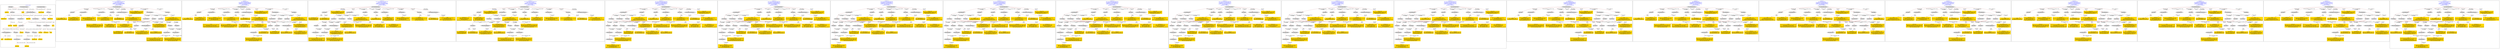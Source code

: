 digraph n0 {
fontcolor="blue"
remincross="true"
label="s07-s-13.json"
subgraph cluster_0 {
label="1-correct model"
n2[style="filled",color="white",fillcolor="lightgray",label="E12_Production1"];
n3[style="filled",color="white",fillcolor="lightgray",label="E21_Person1"];
n4[style="filled",color="white",fillcolor="lightgray",label="E55_Type1"];
n5[style="filled",color="white",fillcolor="lightgray",label="E52_Time-Span1"];
n6[style="filled",color="white",fillcolor="lightgray",label="E69_Death1"];
n7[style="filled",color="white",fillcolor="lightgray",label="E74_Group1"];
n8[style="filled",color="white",fillcolor="lightgray",label="E82_Actor_Appellation1"];
n9[style="filled",color="white",fillcolor="lightgray",label="E67_Birth1"];
n10[shape="plaintext",style="filled",fillcolor="gold",label="Artist_uri"];
n11[style="filled",color="white",fillcolor="lightgray",label="E22_Man-Made_Object1"];
n12[style="filled",color="white",fillcolor="lightgray",label="E35_Title1"];
n13[style="filled",color="white",fillcolor="lightgray",label="E8_Acquisition1"];
n14[style="filled",color="white",fillcolor="lightgray",label="E54_Dimension1"];
n15[shape="plaintext",style="filled",fillcolor="gold",label="Object_URI"];
n16[style="filled",color="white",fillcolor="lightgray",label="E33_Linguistic_Object1"];
n17[style="filled",color="white",fillcolor="lightgray",label="E55_Type2"];
n18[shape="plaintext",style="filled",fillcolor="gold",label="Label_on_page"];
n19[style="filled",color="white",fillcolor="lightgray",label="E33_Linguistic_Object2"];
n20[style="filled",color="white",fillcolor="lightgray",label="E55_Type3"];
n21[shape="plaintext",style="filled",fillcolor="gold",label="origin"];
n22[shape="plaintext",style="filled",fillcolor="gold",label="title"];
n23[style="filled",color="white",fillcolor="lightgray",label="E38_Image1"];
n24[shape="plaintext",style="filled",fillcolor="gold",label="image_url"];
n25[shape="plaintext",style="filled",fillcolor="gold",label="dates"];
n26[style="filled",color="white",fillcolor="lightgray",label="E52_Time-Span2"];
n27[shape="plaintext",style="filled",fillcolor="gold",label="birth_year"];
n28[style="filled",color="white",fillcolor="lightgray",label="E52_Time-Span3"];
n29[shape="plaintext",style="filled",fillcolor="gold",label="death_year"];
n30[shape="plaintext",style="filled",fillcolor="gold",label="dimension"];
n31[shape="plaintext",style="filled",fillcolor="gold",label="technique_uri"];
n32[shape="plaintext",style="filled",fillcolor="gold",label="technique"];
n33[shape="plaintext",style="filled",fillcolor="gold",label="label_type_uri"];
n34[shape="plaintext",style="filled",fillcolor="gold",label="origin_type_uri"];
n35[shape="plaintext",style="filled",fillcolor="gold",label="nationality_uri"];
n36[shape="plaintext",style="filled",fillcolor="gold",label="nationality"];
n37[shape="plaintext",style="filled",fillcolor="gold",label="Artist_appellation_uri"];
n38[shape="plaintext",style="filled",fillcolor="gold",label="name"];
n39[shape="plaintext",style="filled",fillcolor="gold",label="credit_line"];
}
subgraph cluster_1 {
label="candidate 0\nlink coherence:0.9411764705882353\nnode coherence:0.9375\nconfidence:0.43927566942918644\nmapping score:0.4959622601800992\ncost:232.009892\n-precision:0.5-recall:0.46"
n41[style="filled",color="white",fillcolor="lightgray",label="E12_Production1"];
n42[style="filled",color="white",fillcolor="lightgray",label="E21_Person1"];
n43[style="filled",color="white",fillcolor="lightgray",label="E52_Time-Span2"];
n44[style="filled",color="white",fillcolor="lightgray",label="E55_Type1"];
n45[style="filled",color="white",fillcolor="lightgray",label="E67_Birth1"];
n46[style="filled",color="white",fillcolor="lightgray",label="E69_Death1"];
n47[style="filled",color="white",fillcolor="lightgray",label="E74_Group1"];
n48[style="filled",color="white",fillcolor="lightgray",label="E82_Actor_Appellation1"];
n49[style="filled",color="white",fillcolor="lightgray",label="E22_Man-Made_Object1"];
n50[style="filled",color="white",fillcolor="lightgray",label="E30_Right1"];
n51[style="filled",color="white",fillcolor="lightgray",label="E35_Title1"];
n52[style="filled",color="white",fillcolor="lightgray",label="E40_Legal_Body1"];
n53[style="filled",color="white",fillcolor="lightgray",label="E54_Dimension1"];
n54[style="filled",color="white",fillcolor="lightgray",label="E55_Type2"];
n55[style="filled",color="white",fillcolor="lightgray",label="E52_Time-Span1"];
n56[style="filled",color="white",fillcolor="lightgray",label="E52_Time-Span3"];
n57[style="filled",color="white",fillcolor="lightgray",label="E29_Design_or_Procedure1"];
n58[shape="plaintext",style="filled",fillcolor="gold",label="name\n[E82_Actor_Appellation,label,0.512]\n[E55_Type,label,0.205]\n[E29_Design_or_Procedure,P3_has_note,0.205]\n[E55_Type,classLink,0.077]"];
n59[shape="plaintext",style="filled",fillcolor="gold",label="Artist_appellation_uri\n[E82_Actor_Appellation,classLink,0.895]\n[E21_Person,classLink,0.092]\n[E82_Actor_Appellation,label,0.013]\n[E30_Right,P3_has_note,0.0]"];
n60[shape="plaintext",style="filled",fillcolor="gold",label="technique\n[E55_Type,label,0.505]\n[E29_Design_or_Procedure,P3_has_note,0.489]\n[E35_Title,label,0.004]\n[E55_Type,classLink,0.002]"];
n61[shape="plaintext",style="filled",fillcolor="gold",label="Object_URI\n[E22_Man-Made_Object,classLink,0.882]\n[E82_Actor_Appellation,label,0.118]\n[E30_Right,P3_has_note,0.0]"];
n62[shape="plaintext",style="filled",fillcolor="gold",label="credit_line\n[E30_Right,P3_has_note,0.863]\n[E35_Title,label,0.085]\n[E82_Actor_Appellation,label,0.03]\n[E40_Legal_Body,label,0.022]"];
n63[shape="plaintext",style="filled",fillcolor="gold",label="birth_year\n[E52_Time-Span,P82a_begin_of_the_begin,0.415]\n[E52_Time-Span,P82_at_some_time_within,0.415]\n[E52_Time-Span,P82b_end_of_the_end,0.148]\n[E52_Time-Span,label,0.022]"];
n64[shape="plaintext",style="filled",fillcolor="gold",label="Label_on_page\n[E30_Right,P3_has_note,0.63]\n[E35_Title,label,0.286]\n[E55_Type,label,0.044]\n[E82_Actor_Appellation,label,0.04]"];
n65[shape="plaintext",style="filled",fillcolor="gold",label="dates\n[E52_Time-Span,P82_at_some_time_within,0.34]\n[E30_Right,P3_has_note,0.269]\n[E52_Time-Span,P82a_begin_of_the_begin,0.229]\n[E52_Time-Span,P82b_end_of_the_end,0.162]"];
n66[shape="plaintext",style="filled",fillcolor="gold",label="nationality_uri\n[E74_Group,classLink,0.806]\n[E55_Type,classLink,0.097]\n[E74_Group,label,0.097]"];
n67[shape="plaintext",style="filled",fillcolor="gold",label="death_year\n[E52_Time-Span,P82_at_some_time_within,0.476]\n[E52_Time-Span,P82b_end_of_the_end,0.273]\n[E52_Time-Span,P82a_begin_of_the_begin,0.165]\n[E52_Time-Span,label,0.086]"];
n68[shape="plaintext",style="filled",fillcolor="gold",label="Artist_uri\n[E21_Person,classLink,0.508]\n[E82_Actor_Appellation,classLink,0.423]\n[E82_Actor_Appellation,label,0.069]\n[E30_Right,P3_has_note,0.0]"];
n69[shape="plaintext",style="filled",fillcolor="gold",label="origin\n[E35_Title,label,0.998]\n[E30_Right,P3_has_note,0.002]"];
n70[shape="plaintext",style="filled",fillcolor="gold",label="technique_uri\n[E55_Type,classLink,0.562]\n[E74_Group,classLink,0.437]\n[E55_Type,label,0.0]\n[E29_Design_or_Procedure,P3_has_note,0.0]"];
n71[shape="plaintext",style="filled",fillcolor="gold",label="dimension\n[E54_Dimension,P3_has_note,0.783]\n[E82_Actor_Appellation,label,0.216]\n[E35_Title,label,0.001]\n[E29_Design_or_Procedure,P3_has_note,0.0]"];
n72[shape="plaintext",style="filled",fillcolor="gold",label="title\n[E35_Title,label,0.894]\n[E30_Right,P3_has_note,0.061]\n[E82_Actor_Appellation,label,0.029]\n[E29_Design_or_Procedure,P3_has_note,0.016]"];
n73[shape="plaintext",style="filled",fillcolor="gold",label="origin_type_uri\n[E55_Type,classLink,0.519]\n[E74_Group,classLink,0.481]"];
n74[shape="plaintext",style="filled",fillcolor="gold",label="image_url\n[E82_Actor_Appellation,label,1.0]\n[E54_Dimension,P3_has_note,0.0]"];
n75[shape="plaintext",style="filled",fillcolor="gold",label="label_type_uri\n[E55_Type,classLink,0.519]\n[E74_Group,classLink,0.481]"];
}
subgraph cluster_2 {
label="candidate 1\nlink coherence:0.9375\nnode coherence:0.9354838709677419\nconfidence:0.42938682019083535\nmapping score:0.5012531933491554\ncost:230.009912\n-precision:0.44-recall:0.38"
n77[style="filled",color="white",fillcolor="lightgray",label="E12_Production1"];
n78[style="filled",color="white",fillcolor="lightgray",label="E21_Person1"];
n79[style="filled",color="white",fillcolor="lightgray",label="E52_Time-Span2"];
n80[style="filled",color="white",fillcolor="lightgray",label="E55_Type1"];
n81[style="filled",color="white",fillcolor="lightgray",label="E67_Birth1"];
n82[style="filled",color="white",fillcolor="lightgray",label="E74_Group1"];
n83[style="filled",color="white",fillcolor="lightgray",label="E82_Actor_Appellation1"];
n84[style="filled",color="white",fillcolor="lightgray",label="E22_Man-Made_Object1"];
n85[style="filled",color="white",fillcolor="lightgray",label="E30_Right1"];
n86[style="filled",color="white",fillcolor="lightgray",label="E35_Title1"];
n87[style="filled",color="white",fillcolor="lightgray",label="E40_Legal_Body1"];
n88[style="filled",color="white",fillcolor="lightgray",label="E54_Dimension1"];
n89[style="filled",color="white",fillcolor="lightgray",label="E55_Type2"];
n90[style="filled",color="white",fillcolor="lightgray",label="E52_Time-Span1"];
n91[style="filled",color="white",fillcolor="lightgray",label="E29_Design_or_Procedure1"];
n92[shape="plaintext",style="filled",fillcolor="gold",label="name\n[E82_Actor_Appellation,label,0.512]\n[E55_Type,label,0.205]\n[E29_Design_or_Procedure,P3_has_note,0.205]\n[E55_Type,classLink,0.077]"];
n93[shape="plaintext",style="filled",fillcolor="gold",label="dates\n[E52_Time-Span,P82_at_some_time_within,0.34]\n[E30_Right,P3_has_note,0.269]\n[E52_Time-Span,P82a_begin_of_the_begin,0.229]\n[E52_Time-Span,P82b_end_of_the_end,0.162]"];
n94[shape="plaintext",style="filled",fillcolor="gold",label="Artist_appellation_uri\n[E82_Actor_Appellation,classLink,0.895]\n[E21_Person,classLink,0.092]\n[E82_Actor_Appellation,label,0.013]\n[E30_Right,P3_has_note,0.0]"];
n95[shape="plaintext",style="filled",fillcolor="gold",label="technique\n[E55_Type,label,0.505]\n[E29_Design_or_Procedure,P3_has_note,0.489]\n[E35_Title,label,0.004]\n[E55_Type,classLink,0.002]"];
n96[shape="plaintext",style="filled",fillcolor="gold",label="Object_URI\n[E22_Man-Made_Object,classLink,0.882]\n[E82_Actor_Appellation,label,0.118]\n[E30_Right,P3_has_note,0.0]"];
n97[shape="plaintext",style="filled",fillcolor="gold",label="credit_line\n[E30_Right,P3_has_note,0.863]\n[E35_Title,label,0.085]\n[E82_Actor_Appellation,label,0.03]\n[E40_Legal_Body,label,0.022]"];
n98[shape="plaintext",style="filled",fillcolor="gold",label="birth_year\n[E52_Time-Span,P82a_begin_of_the_begin,0.415]\n[E52_Time-Span,P82_at_some_time_within,0.415]\n[E52_Time-Span,P82b_end_of_the_end,0.148]\n[E52_Time-Span,label,0.022]"];
n99[shape="plaintext",style="filled",fillcolor="gold",label="Label_on_page\n[E30_Right,P3_has_note,0.63]\n[E35_Title,label,0.286]\n[E55_Type,label,0.044]\n[E82_Actor_Appellation,label,0.04]"];
n100[shape="plaintext",style="filled",fillcolor="gold",label="death_year\n[E52_Time-Span,P82_at_some_time_within,0.476]\n[E52_Time-Span,P82b_end_of_the_end,0.273]\n[E52_Time-Span,P82a_begin_of_the_begin,0.165]\n[E52_Time-Span,label,0.086]"];
n101[shape="plaintext",style="filled",fillcolor="gold",label="nationality_uri\n[E74_Group,classLink,0.806]\n[E55_Type,classLink,0.097]\n[E74_Group,label,0.097]"];
n102[shape="plaintext",style="filled",fillcolor="gold",label="Artist_uri\n[E21_Person,classLink,0.508]\n[E82_Actor_Appellation,classLink,0.423]\n[E82_Actor_Appellation,label,0.069]\n[E30_Right,P3_has_note,0.0]"];
n103[shape="plaintext",style="filled",fillcolor="gold",label="origin\n[E35_Title,label,0.998]\n[E30_Right,P3_has_note,0.002]"];
n104[shape="plaintext",style="filled",fillcolor="gold",label="technique_uri\n[E55_Type,classLink,0.562]\n[E74_Group,classLink,0.437]\n[E55_Type,label,0.0]\n[E29_Design_or_Procedure,P3_has_note,0.0]"];
n105[shape="plaintext",style="filled",fillcolor="gold",label="dimension\n[E54_Dimension,P3_has_note,0.783]\n[E82_Actor_Appellation,label,0.216]\n[E35_Title,label,0.001]\n[E29_Design_or_Procedure,P3_has_note,0.0]"];
n106[shape="plaintext",style="filled",fillcolor="gold",label="title\n[E35_Title,label,0.894]\n[E30_Right,P3_has_note,0.061]\n[E82_Actor_Appellation,label,0.029]\n[E29_Design_or_Procedure,P3_has_note,0.016]"];
n107[shape="plaintext",style="filled",fillcolor="gold",label="origin_type_uri\n[E55_Type,classLink,0.519]\n[E74_Group,classLink,0.481]"];
n108[shape="plaintext",style="filled",fillcolor="gold",label="image_url\n[E82_Actor_Appellation,label,1.0]\n[E54_Dimension,P3_has_note,0.0]"];
n109[shape="plaintext",style="filled",fillcolor="gold",label="label_type_uri\n[E55_Type,classLink,0.519]\n[E74_Group,classLink,0.481]"];
}
subgraph cluster_3 {
label="candidate 10\nlink coherence:0.9117647058823529\nnode coherence:0.9375\nconfidence:0.43927566942918644\nmapping score:0.4959622601800992\ncost:331.019894\n-precision:0.47-recall:0.43"
n111[style="filled",color="white",fillcolor="lightgray",label="E12_Production1"];
n112[style="filled",color="white",fillcolor="lightgray",label="E21_Person1"];
n113[style="filled",color="white",fillcolor="lightgray",label="E52_Time-Span2"];
n114[style="filled",color="white",fillcolor="lightgray",label="E55_Type1"];
n115[style="filled",color="white",fillcolor="lightgray",label="E67_Birth1"];
n116[style="filled",color="white",fillcolor="lightgray",label="E69_Death1"];
n117[style="filled",color="white",fillcolor="lightgray",label="E82_Actor_Appellation1"];
n118[style="filled",color="white",fillcolor="lightgray",label="E22_Man-Made_Object1"];
n119[style="filled",color="white",fillcolor="lightgray",label="E30_Right1"];
n120[style="filled",color="white",fillcolor="lightgray",label="E35_Title1"];
n121[style="filled",color="white",fillcolor="lightgray",label="E40_Legal_Body1"];
n122[style="filled",color="white",fillcolor="lightgray",label="E54_Dimension1"];
n123[style="filled",color="white",fillcolor="lightgray",label="E55_Type2"];
n124[style="filled",color="white",fillcolor="lightgray",label="E52_Time-Span1"];
n125[style="filled",color="white",fillcolor="lightgray",label="E52_Time-Span3"];
n126[style="filled",color="white",fillcolor="lightgray",label="E29_Design_or_Procedure1"];
n127[style="filled",color="white",fillcolor="lightgray",label="E74_Group1"];
n128[shape="plaintext",style="filled",fillcolor="gold",label="name\n[E82_Actor_Appellation,label,0.512]\n[E55_Type,label,0.205]\n[E29_Design_or_Procedure,P3_has_note,0.205]\n[E55_Type,classLink,0.077]"];
n129[shape="plaintext",style="filled",fillcolor="gold",label="Artist_appellation_uri\n[E82_Actor_Appellation,classLink,0.895]\n[E21_Person,classLink,0.092]\n[E82_Actor_Appellation,label,0.013]\n[E30_Right,P3_has_note,0.0]"];
n130[shape="plaintext",style="filled",fillcolor="gold",label="technique\n[E55_Type,label,0.505]\n[E29_Design_or_Procedure,P3_has_note,0.489]\n[E35_Title,label,0.004]\n[E55_Type,classLink,0.002]"];
n131[shape="plaintext",style="filled",fillcolor="gold",label="Object_URI\n[E22_Man-Made_Object,classLink,0.882]\n[E82_Actor_Appellation,label,0.118]\n[E30_Right,P3_has_note,0.0]"];
n132[shape="plaintext",style="filled",fillcolor="gold",label="credit_line\n[E30_Right,P3_has_note,0.863]\n[E35_Title,label,0.085]\n[E82_Actor_Appellation,label,0.03]\n[E40_Legal_Body,label,0.022]"];
n133[shape="plaintext",style="filled",fillcolor="gold",label="birth_year\n[E52_Time-Span,P82a_begin_of_the_begin,0.415]\n[E52_Time-Span,P82_at_some_time_within,0.415]\n[E52_Time-Span,P82b_end_of_the_end,0.148]\n[E52_Time-Span,label,0.022]"];
n134[shape="plaintext",style="filled",fillcolor="gold",label="Label_on_page\n[E30_Right,P3_has_note,0.63]\n[E35_Title,label,0.286]\n[E55_Type,label,0.044]\n[E82_Actor_Appellation,label,0.04]"];
n135[shape="plaintext",style="filled",fillcolor="gold",label="dates\n[E52_Time-Span,P82_at_some_time_within,0.34]\n[E30_Right,P3_has_note,0.269]\n[E52_Time-Span,P82a_begin_of_the_begin,0.229]\n[E52_Time-Span,P82b_end_of_the_end,0.162]"];
n136[shape="plaintext",style="filled",fillcolor="gold",label="nationality_uri\n[E74_Group,classLink,0.806]\n[E55_Type,classLink,0.097]\n[E74_Group,label,0.097]"];
n137[shape="plaintext",style="filled",fillcolor="gold",label="death_year\n[E52_Time-Span,P82_at_some_time_within,0.476]\n[E52_Time-Span,P82b_end_of_the_end,0.273]\n[E52_Time-Span,P82a_begin_of_the_begin,0.165]\n[E52_Time-Span,label,0.086]"];
n138[shape="plaintext",style="filled",fillcolor="gold",label="Artist_uri\n[E21_Person,classLink,0.508]\n[E82_Actor_Appellation,classLink,0.423]\n[E82_Actor_Appellation,label,0.069]\n[E30_Right,P3_has_note,0.0]"];
n139[shape="plaintext",style="filled",fillcolor="gold",label="origin\n[E35_Title,label,0.998]\n[E30_Right,P3_has_note,0.002]"];
n140[shape="plaintext",style="filled",fillcolor="gold",label="technique_uri\n[E55_Type,classLink,0.562]\n[E74_Group,classLink,0.437]\n[E55_Type,label,0.0]\n[E29_Design_or_Procedure,P3_has_note,0.0]"];
n141[shape="plaintext",style="filled",fillcolor="gold",label="dimension\n[E54_Dimension,P3_has_note,0.783]\n[E82_Actor_Appellation,label,0.216]\n[E35_Title,label,0.001]\n[E29_Design_or_Procedure,P3_has_note,0.0]"];
n142[shape="plaintext",style="filled",fillcolor="gold",label="title\n[E35_Title,label,0.894]\n[E30_Right,P3_has_note,0.061]\n[E82_Actor_Appellation,label,0.029]\n[E29_Design_or_Procedure,P3_has_note,0.016]"];
n143[shape="plaintext",style="filled",fillcolor="gold",label="origin_type_uri\n[E55_Type,classLink,0.519]\n[E74_Group,classLink,0.481]"];
n144[shape="plaintext",style="filled",fillcolor="gold",label="image_url\n[E82_Actor_Appellation,label,1.0]\n[E54_Dimension,P3_has_note,0.0]"];
n145[shape="plaintext",style="filled",fillcolor="gold",label="label_type_uri\n[E55_Type,classLink,0.519]\n[E74_Group,classLink,0.481]"];
}
subgraph cluster_4 {
label="candidate 11\nlink coherence:0.9117647058823529\nnode coherence:0.9375\nconfidence:0.43927566942918644\nmapping score:0.4959622601800992\ncost:331.019904\n-precision:0.47-recall:0.43"
n147[style="filled",color="white",fillcolor="lightgray",label="E12_Production1"];
n148[style="filled",color="white",fillcolor="lightgray",label="E21_Person1"];
n149[style="filled",color="white",fillcolor="lightgray",label="E52_Time-Span2"];
n150[style="filled",color="white",fillcolor="lightgray",label="E67_Birth1"];
n151[style="filled",color="white",fillcolor="lightgray",label="E69_Death1"];
n152[style="filled",color="white",fillcolor="lightgray",label="E74_Group1"];
n153[style="filled",color="white",fillcolor="lightgray",label="E82_Actor_Appellation1"];
n154[style="filled",color="white",fillcolor="lightgray",label="E22_Man-Made_Object1"];
n155[style="filled",color="white",fillcolor="lightgray",label="E30_Right1"];
n156[style="filled",color="white",fillcolor="lightgray",label="E35_Title1"];
n157[style="filled",color="white",fillcolor="lightgray",label="E40_Legal_Body1"];
n158[style="filled",color="white",fillcolor="lightgray",label="E54_Dimension1"];
n159[style="filled",color="white",fillcolor="lightgray",label="E55_Type2"];
n160[style="filled",color="white",fillcolor="lightgray",label="E52_Time-Span1"];
n161[style="filled",color="white",fillcolor="lightgray",label="E52_Time-Span3"];
n162[style="filled",color="white",fillcolor="lightgray",label="E29_Design_or_Procedure1"];
n163[style="filled",color="white",fillcolor="lightgray",label="E55_Type1"];
n164[shape="plaintext",style="filled",fillcolor="gold",label="name\n[E82_Actor_Appellation,label,0.512]\n[E55_Type,label,0.205]\n[E29_Design_or_Procedure,P3_has_note,0.205]\n[E55_Type,classLink,0.077]"];
n165[shape="plaintext",style="filled",fillcolor="gold",label="Artist_appellation_uri\n[E82_Actor_Appellation,classLink,0.895]\n[E21_Person,classLink,0.092]\n[E82_Actor_Appellation,label,0.013]\n[E30_Right,P3_has_note,0.0]"];
n166[shape="plaintext",style="filled",fillcolor="gold",label="technique\n[E55_Type,label,0.505]\n[E29_Design_or_Procedure,P3_has_note,0.489]\n[E35_Title,label,0.004]\n[E55_Type,classLink,0.002]"];
n167[shape="plaintext",style="filled",fillcolor="gold",label="Object_URI\n[E22_Man-Made_Object,classLink,0.882]\n[E82_Actor_Appellation,label,0.118]\n[E30_Right,P3_has_note,0.0]"];
n168[shape="plaintext",style="filled",fillcolor="gold",label="credit_line\n[E30_Right,P3_has_note,0.863]\n[E35_Title,label,0.085]\n[E82_Actor_Appellation,label,0.03]\n[E40_Legal_Body,label,0.022]"];
n169[shape="plaintext",style="filled",fillcolor="gold",label="birth_year\n[E52_Time-Span,P82a_begin_of_the_begin,0.415]\n[E52_Time-Span,P82_at_some_time_within,0.415]\n[E52_Time-Span,P82b_end_of_the_end,0.148]\n[E52_Time-Span,label,0.022]"];
n170[shape="plaintext",style="filled",fillcolor="gold",label="Label_on_page\n[E30_Right,P3_has_note,0.63]\n[E35_Title,label,0.286]\n[E55_Type,label,0.044]\n[E82_Actor_Appellation,label,0.04]"];
n171[shape="plaintext",style="filled",fillcolor="gold",label="dates\n[E52_Time-Span,P82_at_some_time_within,0.34]\n[E30_Right,P3_has_note,0.269]\n[E52_Time-Span,P82a_begin_of_the_begin,0.229]\n[E52_Time-Span,P82b_end_of_the_end,0.162]"];
n172[shape="plaintext",style="filled",fillcolor="gold",label="nationality_uri\n[E74_Group,classLink,0.806]\n[E55_Type,classLink,0.097]\n[E74_Group,label,0.097]"];
n173[shape="plaintext",style="filled",fillcolor="gold",label="death_year\n[E52_Time-Span,P82_at_some_time_within,0.476]\n[E52_Time-Span,P82b_end_of_the_end,0.273]\n[E52_Time-Span,P82a_begin_of_the_begin,0.165]\n[E52_Time-Span,label,0.086]"];
n174[shape="plaintext",style="filled",fillcolor="gold",label="Artist_uri\n[E21_Person,classLink,0.508]\n[E82_Actor_Appellation,classLink,0.423]\n[E82_Actor_Appellation,label,0.069]\n[E30_Right,P3_has_note,0.0]"];
n175[shape="plaintext",style="filled",fillcolor="gold",label="origin\n[E35_Title,label,0.998]\n[E30_Right,P3_has_note,0.002]"];
n176[shape="plaintext",style="filled",fillcolor="gold",label="technique_uri\n[E55_Type,classLink,0.562]\n[E74_Group,classLink,0.437]\n[E55_Type,label,0.0]\n[E29_Design_or_Procedure,P3_has_note,0.0]"];
n177[shape="plaintext",style="filled",fillcolor="gold",label="dimension\n[E54_Dimension,P3_has_note,0.783]\n[E82_Actor_Appellation,label,0.216]\n[E35_Title,label,0.001]\n[E29_Design_or_Procedure,P3_has_note,0.0]"];
n178[shape="plaintext",style="filled",fillcolor="gold",label="title\n[E35_Title,label,0.894]\n[E30_Right,P3_has_note,0.061]\n[E82_Actor_Appellation,label,0.029]\n[E29_Design_or_Procedure,P3_has_note,0.016]"];
n179[shape="plaintext",style="filled",fillcolor="gold",label="origin_type_uri\n[E55_Type,classLink,0.519]\n[E74_Group,classLink,0.481]"];
n180[shape="plaintext",style="filled",fillcolor="gold",label="image_url\n[E82_Actor_Appellation,label,1.0]\n[E54_Dimension,P3_has_note,0.0]"];
n181[shape="plaintext",style="filled",fillcolor="gold",label="label_type_uri\n[E55_Type,classLink,0.519]\n[E74_Group,classLink,0.481]"];
}
subgraph cluster_5 {
label="candidate 12\nlink coherence:0.9117647058823529\nnode coherence:0.9354838709677419\nconfidence:0.42938682019083535\nmapping score:0.5012531933491554\ncost:331.009902\n-precision:0.47-recall:0.43"
n183[style="filled",color="white",fillcolor="lightgray",label="E12_Production1"];
n184[style="filled",color="white",fillcolor="lightgray",label="E21_Person1"];
n185[style="filled",color="white",fillcolor="lightgray",label="E52_Time-Span2"];
n186[style="filled",color="white",fillcolor="lightgray",label="E55_Type1"];
n187[style="filled",color="white",fillcolor="lightgray",label="E67_Birth1"];
n188[style="filled",color="white",fillcolor="lightgray",label="E69_Death1"];
n189[style="filled",color="white",fillcolor="lightgray",label="E74_Group1"];
n190[style="filled",color="white",fillcolor="lightgray",label="E82_Actor_Appellation1"];
n191[style="filled",color="white",fillcolor="lightgray",label="E22_Man-Made_Object1"];
n192[style="filled",color="white",fillcolor="lightgray",label="E30_Right1"];
n193[style="filled",color="white",fillcolor="lightgray",label="E35_Title1"];
n194[style="filled",color="white",fillcolor="lightgray",label="E40_Legal_Body1"];
n195[style="filled",color="white",fillcolor="lightgray",label="E55_Type2"];
n196[style="filled",color="white",fillcolor="lightgray",label="E52_Time-Span1"];
n197[style="filled",color="white",fillcolor="lightgray",label="E52_Time-Span3"];
n198[style="filled",color="white",fillcolor="lightgray",label="E29_Design_or_Procedure1"];
n199[style="filled",color="white",fillcolor="lightgray",label="E54_Dimension1"];
n200[shape="plaintext",style="filled",fillcolor="gold",label="name\n[E82_Actor_Appellation,label,0.512]\n[E55_Type,label,0.205]\n[E29_Design_or_Procedure,P3_has_note,0.205]\n[E55_Type,classLink,0.077]"];
n201[shape="plaintext",style="filled",fillcolor="gold",label="dates\n[E52_Time-Span,P82_at_some_time_within,0.34]\n[E30_Right,P3_has_note,0.269]\n[E52_Time-Span,P82a_begin_of_the_begin,0.229]\n[E52_Time-Span,P82b_end_of_the_end,0.162]"];
n202[shape="plaintext",style="filled",fillcolor="gold",label="Artist_appellation_uri\n[E82_Actor_Appellation,classLink,0.895]\n[E21_Person,classLink,0.092]\n[E82_Actor_Appellation,label,0.013]\n[E30_Right,P3_has_note,0.0]"];
n203[shape="plaintext",style="filled",fillcolor="gold",label="technique\n[E55_Type,label,0.505]\n[E29_Design_or_Procedure,P3_has_note,0.489]\n[E35_Title,label,0.004]\n[E55_Type,classLink,0.002]"];
n204[shape="plaintext",style="filled",fillcolor="gold",label="Object_URI\n[E22_Man-Made_Object,classLink,0.882]\n[E82_Actor_Appellation,label,0.118]\n[E30_Right,P3_has_note,0.0]"];
n205[shape="plaintext",style="filled",fillcolor="gold",label="credit_line\n[E30_Right,P3_has_note,0.863]\n[E35_Title,label,0.085]\n[E82_Actor_Appellation,label,0.03]\n[E40_Legal_Body,label,0.022]"];
n206[shape="plaintext",style="filled",fillcolor="gold",label="birth_year\n[E52_Time-Span,P82a_begin_of_the_begin,0.415]\n[E52_Time-Span,P82_at_some_time_within,0.415]\n[E52_Time-Span,P82b_end_of_the_end,0.148]\n[E52_Time-Span,label,0.022]"];
n207[shape="plaintext",style="filled",fillcolor="gold",label="Label_on_page\n[E30_Right,P3_has_note,0.63]\n[E35_Title,label,0.286]\n[E55_Type,label,0.044]\n[E82_Actor_Appellation,label,0.04]"];
n208[shape="plaintext",style="filled",fillcolor="gold",label="nationality_uri\n[E74_Group,classLink,0.806]\n[E55_Type,classLink,0.097]\n[E74_Group,label,0.097]"];
n209[shape="plaintext",style="filled",fillcolor="gold",label="death_year\n[E52_Time-Span,P82_at_some_time_within,0.476]\n[E52_Time-Span,P82b_end_of_the_end,0.273]\n[E52_Time-Span,P82a_begin_of_the_begin,0.165]\n[E52_Time-Span,label,0.086]"];
n210[shape="plaintext",style="filled",fillcolor="gold",label="Artist_uri\n[E21_Person,classLink,0.508]\n[E82_Actor_Appellation,classLink,0.423]\n[E82_Actor_Appellation,label,0.069]\n[E30_Right,P3_has_note,0.0]"];
n211[shape="plaintext",style="filled",fillcolor="gold",label="origin\n[E35_Title,label,0.998]\n[E30_Right,P3_has_note,0.002]"];
n212[shape="plaintext",style="filled",fillcolor="gold",label="technique_uri\n[E55_Type,classLink,0.562]\n[E74_Group,classLink,0.437]\n[E55_Type,label,0.0]\n[E29_Design_or_Procedure,P3_has_note,0.0]"];
n213[shape="plaintext",style="filled",fillcolor="gold",label="dimension\n[E54_Dimension,P3_has_note,0.783]\n[E82_Actor_Appellation,label,0.216]\n[E35_Title,label,0.001]\n[E29_Design_or_Procedure,P3_has_note,0.0]"];
n214[shape="plaintext",style="filled",fillcolor="gold",label="title\n[E35_Title,label,0.894]\n[E30_Right,P3_has_note,0.061]\n[E82_Actor_Appellation,label,0.029]\n[E29_Design_or_Procedure,P3_has_note,0.016]"];
n215[shape="plaintext",style="filled",fillcolor="gold",label="origin_type_uri\n[E55_Type,classLink,0.519]\n[E74_Group,classLink,0.481]"];
n216[shape="plaintext",style="filled",fillcolor="gold",label="image_url\n[E82_Actor_Appellation,label,1.0]\n[E54_Dimension,P3_has_note,0.0]"];
n217[shape="plaintext",style="filled",fillcolor="gold",label="label_type_uri\n[E55_Type,classLink,0.519]\n[E74_Group,classLink,0.481]"];
}
subgraph cluster_6 {
label="candidate 13\nlink coherence:0.9117647058823529\nnode coherence:0.9354838709677419\nconfidence:0.4280081606736879\nmapping score:0.5007936401767729\ncost:331.009902\n-precision:0.44-recall:0.41"
n219[style="filled",color="white",fillcolor="lightgray",label="E12_Production1"];
n220[style="filled",color="white",fillcolor="lightgray",label="E21_Person1"];
n221[style="filled",color="white",fillcolor="lightgray",label="E52_Time-Span2"];
n222[style="filled",color="white",fillcolor="lightgray",label="E55_Type1"];
n223[style="filled",color="white",fillcolor="lightgray",label="E67_Birth1"];
n224[style="filled",color="white",fillcolor="lightgray",label="E69_Death1"];
n225[style="filled",color="white",fillcolor="lightgray",label="E74_Group1"];
n226[style="filled",color="white",fillcolor="lightgray",label="E82_Actor_Appellation1"];
n227[style="filled",color="white",fillcolor="lightgray",label="E22_Man-Made_Object1"];
n228[style="filled",color="white",fillcolor="lightgray",label="E30_Right1"];
n229[style="filled",color="white",fillcolor="lightgray",label="E35_Title1"];
n230[style="filled",color="white",fillcolor="lightgray",label="E40_Legal_Body1"];
n231[style="filled",color="white",fillcolor="lightgray",label="E55_Type2"];
n232[style="filled",color="white",fillcolor="lightgray",label="E52_Time-Span1"];
n233[style="filled",color="white",fillcolor="lightgray",label="E52_Time-Span3"];
n234[style="filled",color="white",fillcolor="lightgray",label="E29_Design_or_Procedure1"];
n235[style="filled",color="white",fillcolor="lightgray",label="E54_Dimension1"];
n236[shape="plaintext",style="filled",fillcolor="gold",label="name\n[E82_Actor_Appellation,label,0.512]\n[E55_Type,label,0.205]\n[E29_Design_or_Procedure,P3_has_note,0.205]\n[E55_Type,classLink,0.077]"];
n237[shape="plaintext",style="filled",fillcolor="gold",label="death_year\n[E52_Time-Span,P82_at_some_time_within,0.476]\n[E52_Time-Span,P82b_end_of_the_end,0.273]\n[E52_Time-Span,P82a_begin_of_the_begin,0.165]\n[E52_Time-Span,label,0.086]"];
n238[shape="plaintext",style="filled",fillcolor="gold",label="Artist_appellation_uri\n[E82_Actor_Appellation,classLink,0.895]\n[E21_Person,classLink,0.092]\n[E82_Actor_Appellation,label,0.013]\n[E30_Right,P3_has_note,0.0]"];
n239[shape="plaintext",style="filled",fillcolor="gold",label="technique\n[E55_Type,label,0.505]\n[E29_Design_or_Procedure,P3_has_note,0.489]\n[E35_Title,label,0.004]\n[E55_Type,classLink,0.002]"];
n240[shape="plaintext",style="filled",fillcolor="gold",label="Object_URI\n[E22_Man-Made_Object,classLink,0.882]\n[E82_Actor_Appellation,label,0.118]\n[E30_Right,P3_has_note,0.0]"];
n241[shape="plaintext",style="filled",fillcolor="gold",label="credit_line\n[E30_Right,P3_has_note,0.863]\n[E35_Title,label,0.085]\n[E82_Actor_Appellation,label,0.03]\n[E40_Legal_Body,label,0.022]"];
n242[shape="plaintext",style="filled",fillcolor="gold",label="birth_year\n[E52_Time-Span,P82a_begin_of_the_begin,0.415]\n[E52_Time-Span,P82_at_some_time_within,0.415]\n[E52_Time-Span,P82b_end_of_the_end,0.148]\n[E52_Time-Span,label,0.022]"];
n243[shape="plaintext",style="filled",fillcolor="gold",label="Label_on_page\n[E30_Right,P3_has_note,0.63]\n[E35_Title,label,0.286]\n[E55_Type,label,0.044]\n[E82_Actor_Appellation,label,0.04]"];
n244[shape="plaintext",style="filled",fillcolor="gold",label="nationality_uri\n[E74_Group,classLink,0.806]\n[E55_Type,classLink,0.097]\n[E74_Group,label,0.097]"];
n245[shape="plaintext",style="filled",fillcolor="gold",label="dates\n[E52_Time-Span,P82_at_some_time_within,0.34]\n[E30_Right,P3_has_note,0.269]\n[E52_Time-Span,P82a_begin_of_the_begin,0.229]\n[E52_Time-Span,P82b_end_of_the_end,0.162]"];
n246[shape="plaintext",style="filled",fillcolor="gold",label="Artist_uri\n[E21_Person,classLink,0.508]\n[E82_Actor_Appellation,classLink,0.423]\n[E82_Actor_Appellation,label,0.069]\n[E30_Right,P3_has_note,0.0]"];
n247[shape="plaintext",style="filled",fillcolor="gold",label="origin\n[E35_Title,label,0.998]\n[E30_Right,P3_has_note,0.002]"];
n248[shape="plaintext",style="filled",fillcolor="gold",label="technique_uri\n[E55_Type,classLink,0.562]\n[E74_Group,classLink,0.437]\n[E55_Type,label,0.0]\n[E29_Design_or_Procedure,P3_has_note,0.0]"];
n249[shape="plaintext",style="filled",fillcolor="gold",label="dimension\n[E54_Dimension,P3_has_note,0.783]\n[E82_Actor_Appellation,label,0.216]\n[E35_Title,label,0.001]\n[E29_Design_or_Procedure,P3_has_note,0.0]"];
n250[shape="plaintext",style="filled",fillcolor="gold",label="title\n[E35_Title,label,0.894]\n[E30_Right,P3_has_note,0.061]\n[E82_Actor_Appellation,label,0.029]\n[E29_Design_or_Procedure,P3_has_note,0.016]"];
n251[shape="plaintext",style="filled",fillcolor="gold",label="origin_type_uri\n[E55_Type,classLink,0.519]\n[E74_Group,classLink,0.481]"];
n252[shape="plaintext",style="filled",fillcolor="gold",label="image_url\n[E82_Actor_Appellation,label,1.0]\n[E54_Dimension,P3_has_note,0.0]"];
n253[shape="plaintext",style="filled",fillcolor="gold",label="label_type_uri\n[E55_Type,classLink,0.519]\n[E74_Group,classLink,0.481]"];
}
subgraph cluster_7 {
label="candidate 14\nlink coherence:0.9117647058823529\nnode coherence:0.9354838709677419\nconfidence:0.4218374913516072\nmapping score:0.49873675040274595\ncost:331.009902\n-precision:0.44-recall:0.41"
n255[style="filled",color="white",fillcolor="lightgray",label="E12_Production1"];
n256[style="filled",color="white",fillcolor="lightgray",label="E21_Person1"];
n257[style="filled",color="white",fillcolor="lightgray",label="E52_Time-Span2"];
n258[style="filled",color="white",fillcolor="lightgray",label="E55_Type1"];
n259[style="filled",color="white",fillcolor="lightgray",label="E67_Birth1"];
n260[style="filled",color="white",fillcolor="lightgray",label="E69_Death1"];
n261[style="filled",color="white",fillcolor="lightgray",label="E74_Group1"];
n262[style="filled",color="white",fillcolor="lightgray",label="E82_Actor_Appellation1"];
n263[style="filled",color="white",fillcolor="lightgray",label="E22_Man-Made_Object1"];
n264[style="filled",color="white",fillcolor="lightgray",label="E30_Right1"];
n265[style="filled",color="white",fillcolor="lightgray",label="E35_Title1"];
n266[style="filled",color="white",fillcolor="lightgray",label="E40_Legal_Body1"];
n267[style="filled",color="white",fillcolor="lightgray",label="E55_Type2"];
n268[style="filled",color="white",fillcolor="lightgray",label="E52_Time-Span1"];
n269[style="filled",color="white",fillcolor="lightgray",label="E52_Time-Span3"];
n270[style="filled",color="white",fillcolor="lightgray",label="E29_Design_or_Procedure1"];
n271[style="filled",color="white",fillcolor="lightgray",label="E54_Dimension1"];
n272[shape="plaintext",style="filled",fillcolor="gold",label="name\n[E82_Actor_Appellation,label,0.512]\n[E55_Type,label,0.205]\n[E29_Design_or_Procedure,P3_has_note,0.205]\n[E55_Type,classLink,0.077]"];
n273[shape="plaintext",style="filled",fillcolor="gold",label="death_year\n[E52_Time-Span,P82_at_some_time_within,0.476]\n[E52_Time-Span,P82b_end_of_the_end,0.273]\n[E52_Time-Span,P82a_begin_of_the_begin,0.165]\n[E52_Time-Span,label,0.086]"];
n274[shape="plaintext",style="filled",fillcolor="gold",label="Artist_appellation_uri\n[E82_Actor_Appellation,classLink,0.895]\n[E21_Person,classLink,0.092]\n[E82_Actor_Appellation,label,0.013]\n[E30_Right,P3_has_note,0.0]"];
n275[shape="plaintext",style="filled",fillcolor="gold",label="technique\n[E55_Type,label,0.505]\n[E29_Design_or_Procedure,P3_has_note,0.489]\n[E35_Title,label,0.004]\n[E55_Type,classLink,0.002]"];
n276[shape="plaintext",style="filled",fillcolor="gold",label="Object_URI\n[E22_Man-Made_Object,classLink,0.882]\n[E82_Actor_Appellation,label,0.118]\n[E30_Right,P3_has_note,0.0]"];
n277[shape="plaintext",style="filled",fillcolor="gold",label="credit_line\n[E30_Right,P3_has_note,0.863]\n[E35_Title,label,0.085]\n[E82_Actor_Appellation,label,0.03]\n[E40_Legal_Body,label,0.022]"];
n278[shape="plaintext",style="filled",fillcolor="gold",label="Label_on_page\n[E30_Right,P3_has_note,0.63]\n[E35_Title,label,0.286]\n[E55_Type,label,0.044]\n[E82_Actor_Appellation,label,0.04]"];
n279[shape="plaintext",style="filled",fillcolor="gold",label="dates\n[E52_Time-Span,P82_at_some_time_within,0.34]\n[E30_Right,P3_has_note,0.269]\n[E52_Time-Span,P82a_begin_of_the_begin,0.229]\n[E52_Time-Span,P82b_end_of_the_end,0.162]"];
n280[shape="plaintext",style="filled",fillcolor="gold",label="nationality_uri\n[E74_Group,classLink,0.806]\n[E55_Type,classLink,0.097]\n[E74_Group,label,0.097]"];
n281[shape="plaintext",style="filled",fillcolor="gold",label="birth_year\n[E52_Time-Span,P82a_begin_of_the_begin,0.415]\n[E52_Time-Span,P82_at_some_time_within,0.415]\n[E52_Time-Span,P82b_end_of_the_end,0.148]\n[E52_Time-Span,label,0.022]"];
n282[shape="plaintext",style="filled",fillcolor="gold",label="Artist_uri\n[E21_Person,classLink,0.508]\n[E82_Actor_Appellation,classLink,0.423]\n[E82_Actor_Appellation,label,0.069]\n[E30_Right,P3_has_note,0.0]"];
n283[shape="plaintext",style="filled",fillcolor="gold",label="origin\n[E35_Title,label,0.998]\n[E30_Right,P3_has_note,0.002]"];
n284[shape="plaintext",style="filled",fillcolor="gold",label="technique_uri\n[E55_Type,classLink,0.562]\n[E74_Group,classLink,0.437]\n[E55_Type,label,0.0]\n[E29_Design_or_Procedure,P3_has_note,0.0]"];
n285[shape="plaintext",style="filled",fillcolor="gold",label="dimension\n[E54_Dimension,P3_has_note,0.783]\n[E82_Actor_Appellation,label,0.216]\n[E35_Title,label,0.001]\n[E29_Design_or_Procedure,P3_has_note,0.0]"];
n286[shape="plaintext",style="filled",fillcolor="gold",label="title\n[E35_Title,label,0.894]\n[E30_Right,P3_has_note,0.061]\n[E82_Actor_Appellation,label,0.029]\n[E29_Design_or_Procedure,P3_has_note,0.016]"];
n287[shape="plaintext",style="filled",fillcolor="gold",label="origin_type_uri\n[E55_Type,classLink,0.519]\n[E74_Group,classLink,0.481]"];
n288[shape="plaintext",style="filled",fillcolor="gold",label="image_url\n[E82_Actor_Appellation,label,1.0]\n[E54_Dimension,P3_has_note,0.0]"];
n289[shape="plaintext",style="filled",fillcolor="gold",label="label_type_uri\n[E55_Type,classLink,0.519]\n[E74_Group,classLink,0.481]"];
}
subgraph cluster_8 {
label="candidate 15\nlink coherence:0.9117647058823529\nnode coherence:0.9354838709677419\nconfidence:0.42032020218633037\nmapping score:0.49823098734765364\ncost:331.009902\n-precision:0.5-recall:0.46"
n291[style="filled",color="white",fillcolor="lightgray",label="E12_Production1"];
n292[style="filled",color="white",fillcolor="lightgray",label="E21_Person1"];
n293[style="filled",color="white",fillcolor="lightgray",label="E52_Time-Span2"];
n294[style="filled",color="white",fillcolor="lightgray",label="E55_Type1"];
n295[style="filled",color="white",fillcolor="lightgray",label="E67_Birth1"];
n296[style="filled",color="white",fillcolor="lightgray",label="E69_Death1"];
n297[style="filled",color="white",fillcolor="lightgray",label="E74_Group1"];
n298[style="filled",color="white",fillcolor="lightgray",label="E82_Actor_Appellation1"];
n299[style="filled",color="white",fillcolor="lightgray",label="E22_Man-Made_Object1"];
n300[style="filled",color="white",fillcolor="lightgray",label="E30_Right1"];
n301[style="filled",color="white",fillcolor="lightgray",label="E35_Title1"];
n302[style="filled",color="white",fillcolor="lightgray",label="E40_Legal_Body1"];
n303[style="filled",color="white",fillcolor="lightgray",label="E55_Type2"];
n304[style="filled",color="white",fillcolor="lightgray",label="E52_Time-Span1"];
n305[style="filled",color="white",fillcolor="lightgray",label="E52_Time-Span3"];
n306[style="filled",color="white",fillcolor="lightgray",label="E29_Design_or_Procedure1"];
n307[style="filled",color="white",fillcolor="lightgray",label="E54_Dimension1"];
n308[shape="plaintext",style="filled",fillcolor="gold",label="name\n[E82_Actor_Appellation,label,0.512]\n[E55_Type,label,0.205]\n[E29_Design_or_Procedure,P3_has_note,0.205]\n[E55_Type,classLink,0.077]"];
n309[shape="plaintext",style="filled",fillcolor="gold",label="dates\n[E52_Time-Span,P82_at_some_time_within,0.34]\n[E30_Right,P3_has_note,0.269]\n[E52_Time-Span,P82a_begin_of_the_begin,0.229]\n[E52_Time-Span,P82b_end_of_the_end,0.162]"];
n310[shape="plaintext",style="filled",fillcolor="gold",label="Artist_appellation_uri\n[E82_Actor_Appellation,classLink,0.895]\n[E21_Person,classLink,0.092]\n[E82_Actor_Appellation,label,0.013]\n[E30_Right,P3_has_note,0.0]"];
n311[shape="plaintext",style="filled",fillcolor="gold",label="technique\n[E55_Type,label,0.505]\n[E29_Design_or_Procedure,P3_has_note,0.489]\n[E35_Title,label,0.004]\n[E55_Type,classLink,0.002]"];
n312[shape="plaintext",style="filled",fillcolor="gold",label="Object_URI\n[E22_Man-Made_Object,classLink,0.882]\n[E82_Actor_Appellation,label,0.118]\n[E30_Right,P3_has_note,0.0]"];
n313[shape="plaintext",style="filled",fillcolor="gold",label="credit_line\n[E30_Right,P3_has_note,0.863]\n[E35_Title,label,0.085]\n[E82_Actor_Appellation,label,0.03]\n[E40_Legal_Body,label,0.022]"];
n314[shape="plaintext",style="filled",fillcolor="gold",label="birth_year\n[E52_Time-Span,P82a_begin_of_the_begin,0.415]\n[E52_Time-Span,P82_at_some_time_within,0.415]\n[E52_Time-Span,P82b_end_of_the_end,0.148]\n[E52_Time-Span,label,0.022]"];
n315[shape="plaintext",style="filled",fillcolor="gold",label="Label_on_page\n[E30_Right,P3_has_note,0.63]\n[E35_Title,label,0.286]\n[E55_Type,label,0.044]\n[E82_Actor_Appellation,label,0.04]"];
n316[shape="plaintext",style="filled",fillcolor="gold",label="nationality_uri\n[E74_Group,classLink,0.806]\n[E55_Type,classLink,0.097]\n[E74_Group,label,0.097]"];
n317[shape="plaintext",style="filled",fillcolor="gold",label="death_year\n[E52_Time-Span,P82_at_some_time_within,0.476]\n[E52_Time-Span,P82b_end_of_the_end,0.273]\n[E52_Time-Span,P82a_begin_of_the_begin,0.165]\n[E52_Time-Span,label,0.086]"];
n318[shape="plaintext",style="filled",fillcolor="gold",label="Artist_uri\n[E21_Person,classLink,0.508]\n[E82_Actor_Appellation,classLink,0.423]\n[E82_Actor_Appellation,label,0.069]\n[E30_Right,P3_has_note,0.0]"];
n319[shape="plaintext",style="filled",fillcolor="gold",label="title\n[E35_Title,label,0.894]\n[E30_Right,P3_has_note,0.061]\n[E82_Actor_Appellation,label,0.029]\n[E29_Design_or_Procedure,P3_has_note,0.016]"];
n320[shape="plaintext",style="filled",fillcolor="gold",label="technique_uri\n[E55_Type,classLink,0.562]\n[E74_Group,classLink,0.437]\n[E55_Type,label,0.0]\n[E29_Design_or_Procedure,P3_has_note,0.0]"];
n321[shape="plaintext",style="filled",fillcolor="gold",label="dimension\n[E54_Dimension,P3_has_note,0.783]\n[E82_Actor_Appellation,label,0.216]\n[E35_Title,label,0.001]\n[E29_Design_or_Procedure,P3_has_note,0.0]"];
n322[shape="plaintext",style="filled",fillcolor="gold",label="origin\n[E35_Title,label,0.998]\n[E30_Right,P3_has_note,0.002]"];
n323[shape="plaintext",style="filled",fillcolor="gold",label="origin_type_uri\n[E55_Type,classLink,0.519]\n[E74_Group,classLink,0.481]"];
n324[shape="plaintext",style="filled",fillcolor="gold",label="image_url\n[E82_Actor_Appellation,label,1.0]\n[E54_Dimension,P3_has_note,0.0]"];
n325[shape="plaintext",style="filled",fillcolor="gold",label="label_type_uri\n[E55_Type,classLink,0.519]\n[E74_Group,classLink,0.481]"];
}
subgraph cluster_9 {
label="candidate 16\nlink coherence:0.9117647058823529\nnode coherence:0.9354838709677419\nconfidence:0.41894154266918293\nmapping score:0.4977714341752712\ncost:331.009902\n-precision:0.47-recall:0.43"
n327[style="filled",color="white",fillcolor="lightgray",label="E12_Production1"];
n328[style="filled",color="white",fillcolor="lightgray",label="E21_Person1"];
n329[style="filled",color="white",fillcolor="lightgray",label="E52_Time-Span2"];
n330[style="filled",color="white",fillcolor="lightgray",label="E55_Type1"];
n331[style="filled",color="white",fillcolor="lightgray",label="E67_Birth1"];
n332[style="filled",color="white",fillcolor="lightgray",label="E69_Death1"];
n333[style="filled",color="white",fillcolor="lightgray",label="E74_Group1"];
n334[style="filled",color="white",fillcolor="lightgray",label="E82_Actor_Appellation1"];
n335[style="filled",color="white",fillcolor="lightgray",label="E22_Man-Made_Object1"];
n336[style="filled",color="white",fillcolor="lightgray",label="E30_Right1"];
n337[style="filled",color="white",fillcolor="lightgray",label="E35_Title1"];
n338[style="filled",color="white",fillcolor="lightgray",label="E40_Legal_Body1"];
n339[style="filled",color="white",fillcolor="lightgray",label="E55_Type2"];
n340[style="filled",color="white",fillcolor="lightgray",label="E52_Time-Span1"];
n341[style="filled",color="white",fillcolor="lightgray",label="E52_Time-Span3"];
n342[style="filled",color="white",fillcolor="lightgray",label="E29_Design_or_Procedure1"];
n343[style="filled",color="white",fillcolor="lightgray",label="E54_Dimension1"];
n344[shape="plaintext",style="filled",fillcolor="gold",label="name\n[E82_Actor_Appellation,label,0.512]\n[E55_Type,label,0.205]\n[E29_Design_or_Procedure,P3_has_note,0.205]\n[E55_Type,classLink,0.077]"];
n345[shape="plaintext",style="filled",fillcolor="gold",label="death_year\n[E52_Time-Span,P82_at_some_time_within,0.476]\n[E52_Time-Span,P82b_end_of_the_end,0.273]\n[E52_Time-Span,P82a_begin_of_the_begin,0.165]\n[E52_Time-Span,label,0.086]"];
n346[shape="plaintext",style="filled",fillcolor="gold",label="Artist_appellation_uri\n[E82_Actor_Appellation,classLink,0.895]\n[E21_Person,classLink,0.092]\n[E82_Actor_Appellation,label,0.013]\n[E30_Right,P3_has_note,0.0]"];
n347[shape="plaintext",style="filled",fillcolor="gold",label="technique\n[E55_Type,label,0.505]\n[E29_Design_or_Procedure,P3_has_note,0.489]\n[E35_Title,label,0.004]\n[E55_Type,classLink,0.002]"];
n348[shape="plaintext",style="filled",fillcolor="gold",label="Object_URI\n[E22_Man-Made_Object,classLink,0.882]\n[E82_Actor_Appellation,label,0.118]\n[E30_Right,P3_has_note,0.0]"];
n349[shape="plaintext",style="filled",fillcolor="gold",label="credit_line\n[E30_Right,P3_has_note,0.863]\n[E35_Title,label,0.085]\n[E82_Actor_Appellation,label,0.03]\n[E40_Legal_Body,label,0.022]"];
n350[shape="plaintext",style="filled",fillcolor="gold",label="birth_year\n[E52_Time-Span,P82a_begin_of_the_begin,0.415]\n[E52_Time-Span,P82_at_some_time_within,0.415]\n[E52_Time-Span,P82b_end_of_the_end,0.148]\n[E52_Time-Span,label,0.022]"];
n351[shape="plaintext",style="filled",fillcolor="gold",label="Label_on_page\n[E30_Right,P3_has_note,0.63]\n[E35_Title,label,0.286]\n[E55_Type,label,0.044]\n[E82_Actor_Appellation,label,0.04]"];
n352[shape="plaintext",style="filled",fillcolor="gold",label="nationality_uri\n[E74_Group,classLink,0.806]\n[E55_Type,classLink,0.097]\n[E74_Group,label,0.097]"];
n353[shape="plaintext",style="filled",fillcolor="gold",label="dates\n[E52_Time-Span,P82_at_some_time_within,0.34]\n[E30_Right,P3_has_note,0.269]\n[E52_Time-Span,P82a_begin_of_the_begin,0.229]\n[E52_Time-Span,P82b_end_of_the_end,0.162]"];
n354[shape="plaintext",style="filled",fillcolor="gold",label="Artist_uri\n[E21_Person,classLink,0.508]\n[E82_Actor_Appellation,classLink,0.423]\n[E82_Actor_Appellation,label,0.069]\n[E30_Right,P3_has_note,0.0]"];
n355[shape="plaintext",style="filled",fillcolor="gold",label="title\n[E35_Title,label,0.894]\n[E30_Right,P3_has_note,0.061]\n[E82_Actor_Appellation,label,0.029]\n[E29_Design_or_Procedure,P3_has_note,0.016]"];
n356[shape="plaintext",style="filled",fillcolor="gold",label="technique_uri\n[E55_Type,classLink,0.562]\n[E74_Group,classLink,0.437]\n[E55_Type,label,0.0]\n[E29_Design_or_Procedure,P3_has_note,0.0]"];
n357[shape="plaintext",style="filled",fillcolor="gold",label="dimension\n[E54_Dimension,P3_has_note,0.783]\n[E82_Actor_Appellation,label,0.216]\n[E35_Title,label,0.001]\n[E29_Design_or_Procedure,P3_has_note,0.0]"];
n358[shape="plaintext",style="filled",fillcolor="gold",label="origin\n[E35_Title,label,0.998]\n[E30_Right,P3_has_note,0.002]"];
n359[shape="plaintext",style="filled",fillcolor="gold",label="origin_type_uri\n[E55_Type,classLink,0.519]\n[E74_Group,classLink,0.481]"];
n360[shape="plaintext",style="filled",fillcolor="gold",label="image_url\n[E82_Actor_Appellation,label,1.0]\n[E54_Dimension,P3_has_note,0.0]"];
n361[shape="plaintext",style="filled",fillcolor="gold",label="label_type_uri\n[E55_Type,classLink,0.519]\n[E74_Group,classLink,0.481]"];
}
subgraph cluster_10 {
label="candidate 17\nlink coherence:0.9117647058823529\nnode coherence:0.9354838709677419\nconfidence:0.4183071691402129\nmapping score:0.49755997633228116\ncost:331.009902\n-precision:0.47-recall:0.43"
n363[style="filled",color="white",fillcolor="lightgray",label="E12_Production1"];
n364[style="filled",color="white",fillcolor="lightgray",label="E21_Person1"];
n365[style="filled",color="white",fillcolor="lightgray",label="E52_Time-Span2"];
n366[style="filled",color="white",fillcolor="lightgray",label="E55_Type1"];
n367[style="filled",color="white",fillcolor="lightgray",label="E67_Birth1"];
n368[style="filled",color="white",fillcolor="lightgray",label="E69_Death1"];
n369[style="filled",color="white",fillcolor="lightgray",label="E74_Group1"];
n370[style="filled",color="white",fillcolor="lightgray",label="E82_Actor_Appellation1"];
n371[style="filled",color="white",fillcolor="lightgray",label="E22_Man-Made_Object1"];
n372[style="filled",color="white",fillcolor="lightgray",label="E30_Right1"];
n373[style="filled",color="white",fillcolor="lightgray",label="E35_Title1"];
n374[style="filled",color="white",fillcolor="lightgray",label="E40_Legal_Body1"];
n375[style="filled",color="white",fillcolor="lightgray",label="E55_Type2"];
n376[style="filled",color="white",fillcolor="lightgray",label="E52_Time-Span1"];
n377[style="filled",color="white",fillcolor="lightgray",label="E52_Time-Span3"];
n378[style="filled",color="white",fillcolor="lightgray",label="E29_Design_or_Procedure1"];
n379[style="filled",color="white",fillcolor="lightgray",label="E54_Dimension1"];
n380[shape="plaintext",style="filled",fillcolor="gold",label="name\n[E82_Actor_Appellation,label,0.512]\n[E55_Type,label,0.205]\n[E29_Design_or_Procedure,P3_has_note,0.205]\n[E55_Type,classLink,0.077]"];
n381[shape="plaintext",style="filled",fillcolor="gold",label="birth_year\n[E52_Time-Span,P82a_begin_of_the_begin,0.415]\n[E52_Time-Span,P82_at_some_time_within,0.415]\n[E52_Time-Span,P82b_end_of_the_end,0.148]\n[E52_Time-Span,label,0.022]"];
n382[shape="plaintext",style="filled",fillcolor="gold",label="Artist_appellation_uri\n[E82_Actor_Appellation,classLink,0.895]\n[E21_Person,classLink,0.092]\n[E82_Actor_Appellation,label,0.013]\n[E30_Right,P3_has_note,0.0]"];
n383[shape="plaintext",style="filled",fillcolor="gold",label="technique\n[E55_Type,label,0.505]\n[E29_Design_or_Procedure,P3_has_note,0.489]\n[E35_Title,label,0.004]\n[E55_Type,classLink,0.002]"];
n384[shape="plaintext",style="filled",fillcolor="gold",label="Object_URI\n[E22_Man-Made_Object,classLink,0.882]\n[E82_Actor_Appellation,label,0.118]\n[E30_Right,P3_has_note,0.0]"];
n385[shape="plaintext",style="filled",fillcolor="gold",label="credit_line\n[E30_Right,P3_has_note,0.863]\n[E35_Title,label,0.085]\n[E82_Actor_Appellation,label,0.03]\n[E40_Legal_Body,label,0.022]"];
n386[shape="plaintext",style="filled",fillcolor="gold",label="Label_on_page\n[E30_Right,P3_has_note,0.63]\n[E35_Title,label,0.286]\n[E55_Type,label,0.044]\n[E82_Actor_Appellation,label,0.04]"];
n387[shape="plaintext",style="filled",fillcolor="gold",label="dates\n[E52_Time-Span,P82_at_some_time_within,0.34]\n[E30_Right,P3_has_note,0.269]\n[E52_Time-Span,P82a_begin_of_the_begin,0.229]\n[E52_Time-Span,P82b_end_of_the_end,0.162]"];
n388[shape="plaintext",style="filled",fillcolor="gold",label="nationality_uri\n[E74_Group,classLink,0.806]\n[E55_Type,classLink,0.097]\n[E74_Group,label,0.097]"];
n389[shape="plaintext",style="filled",fillcolor="gold",label="death_year\n[E52_Time-Span,P82_at_some_time_within,0.476]\n[E52_Time-Span,P82b_end_of_the_end,0.273]\n[E52_Time-Span,P82a_begin_of_the_begin,0.165]\n[E52_Time-Span,label,0.086]"];
n390[shape="plaintext",style="filled",fillcolor="gold",label="Artist_uri\n[E21_Person,classLink,0.508]\n[E82_Actor_Appellation,classLink,0.423]\n[E82_Actor_Appellation,label,0.069]\n[E30_Right,P3_has_note,0.0]"];
n391[shape="plaintext",style="filled",fillcolor="gold",label="origin\n[E35_Title,label,0.998]\n[E30_Right,P3_has_note,0.002]"];
n392[shape="plaintext",style="filled",fillcolor="gold",label="technique_uri\n[E55_Type,classLink,0.562]\n[E74_Group,classLink,0.437]\n[E55_Type,label,0.0]\n[E29_Design_or_Procedure,P3_has_note,0.0]"];
n393[shape="plaintext",style="filled",fillcolor="gold",label="dimension\n[E54_Dimension,P3_has_note,0.783]\n[E82_Actor_Appellation,label,0.216]\n[E35_Title,label,0.001]\n[E29_Design_or_Procedure,P3_has_note,0.0]"];
n394[shape="plaintext",style="filled",fillcolor="gold",label="title\n[E35_Title,label,0.894]\n[E30_Right,P3_has_note,0.061]\n[E82_Actor_Appellation,label,0.029]\n[E29_Design_or_Procedure,P3_has_note,0.016]"];
n395[shape="plaintext",style="filled",fillcolor="gold",label="origin_type_uri\n[E55_Type,classLink,0.519]\n[E74_Group,classLink,0.481]"];
n396[shape="plaintext",style="filled",fillcolor="gold",label="image_url\n[E82_Actor_Appellation,label,1.0]\n[E54_Dimension,P3_has_note,0.0]"];
n397[shape="plaintext",style="filled",fillcolor="gold",label="label_type_uri\n[E55_Type,classLink,0.519]\n[E74_Group,classLink,0.481]"];
}
subgraph cluster_11 {
label="candidate 18\nlink coherence:0.9117647058823529\nnode coherence:0.9354838709677419\nconfidence:0.4121268435142783\nmapping score:0.49549986779030303\ncost:331.009902\n-precision:0.44-recall:0.41"
n399[style="filled",color="white",fillcolor="lightgray",label="E12_Production1"];
n400[style="filled",color="white",fillcolor="lightgray",label="E21_Person1"];
n401[style="filled",color="white",fillcolor="lightgray",label="E52_Time-Span2"];
n402[style="filled",color="white",fillcolor="lightgray",label="E55_Type1"];
n403[style="filled",color="white",fillcolor="lightgray",label="E67_Birth1"];
n404[style="filled",color="white",fillcolor="lightgray",label="E69_Death1"];
n405[style="filled",color="white",fillcolor="lightgray",label="E74_Group1"];
n406[style="filled",color="white",fillcolor="lightgray",label="E82_Actor_Appellation1"];
n407[style="filled",color="white",fillcolor="lightgray",label="E22_Man-Made_Object1"];
n408[style="filled",color="white",fillcolor="lightgray",label="E30_Right1"];
n409[style="filled",color="white",fillcolor="lightgray",label="E35_Title1"];
n410[style="filled",color="white",fillcolor="lightgray",label="E40_Legal_Body1"];
n411[style="filled",color="white",fillcolor="lightgray",label="E55_Type2"];
n412[style="filled",color="white",fillcolor="lightgray",label="E52_Time-Span1"];
n413[style="filled",color="white",fillcolor="lightgray",label="E52_Time-Span3"];
n414[style="filled",color="white",fillcolor="lightgray",label="E29_Design_or_Procedure1"];
n415[style="filled",color="white",fillcolor="lightgray",label="E54_Dimension1"];
n416[shape="plaintext",style="filled",fillcolor="gold",label="name\n[E82_Actor_Appellation,label,0.512]\n[E55_Type,label,0.205]\n[E29_Design_or_Procedure,P3_has_note,0.205]\n[E55_Type,classLink,0.077]"];
n417[shape="plaintext",style="filled",fillcolor="gold",label="dates\n[E52_Time-Span,P82_at_some_time_within,0.34]\n[E30_Right,P3_has_note,0.269]\n[E52_Time-Span,P82a_begin_of_the_begin,0.229]\n[E52_Time-Span,P82b_end_of_the_end,0.162]"];
n418[shape="plaintext",style="filled",fillcolor="gold",label="Artist_appellation_uri\n[E82_Actor_Appellation,classLink,0.895]\n[E21_Person,classLink,0.092]\n[E82_Actor_Appellation,label,0.013]\n[E30_Right,P3_has_note,0.0]"];
n419[shape="plaintext",style="filled",fillcolor="gold",label="technique\n[E55_Type,label,0.505]\n[E29_Design_or_Procedure,P3_has_note,0.489]\n[E35_Title,label,0.004]\n[E55_Type,classLink,0.002]"];
n420[shape="plaintext",style="filled",fillcolor="gold",label="Object_URI\n[E22_Man-Made_Object,classLink,0.882]\n[E82_Actor_Appellation,label,0.118]\n[E30_Right,P3_has_note,0.0]"];
n421[shape="plaintext",style="filled",fillcolor="gold",label="credit_line\n[E30_Right,P3_has_note,0.863]\n[E35_Title,label,0.085]\n[E82_Actor_Appellation,label,0.03]\n[E40_Legal_Body,label,0.022]"];
n422[shape="plaintext",style="filled",fillcolor="gold",label="Label_on_page\n[E30_Right,P3_has_note,0.63]\n[E35_Title,label,0.286]\n[E55_Type,label,0.044]\n[E82_Actor_Appellation,label,0.04]"];
n423[shape="plaintext",style="filled",fillcolor="gold",label="death_year\n[E52_Time-Span,P82_at_some_time_within,0.476]\n[E52_Time-Span,P82b_end_of_the_end,0.273]\n[E52_Time-Span,P82a_begin_of_the_begin,0.165]\n[E52_Time-Span,label,0.086]"];
n424[shape="plaintext",style="filled",fillcolor="gold",label="nationality_uri\n[E74_Group,classLink,0.806]\n[E55_Type,classLink,0.097]\n[E74_Group,label,0.097]"];
n425[shape="plaintext",style="filled",fillcolor="gold",label="birth_year\n[E52_Time-Span,P82a_begin_of_the_begin,0.415]\n[E52_Time-Span,P82_at_some_time_within,0.415]\n[E52_Time-Span,P82b_end_of_the_end,0.148]\n[E52_Time-Span,label,0.022]"];
n426[shape="plaintext",style="filled",fillcolor="gold",label="Artist_uri\n[E21_Person,classLink,0.508]\n[E82_Actor_Appellation,classLink,0.423]\n[E82_Actor_Appellation,label,0.069]\n[E30_Right,P3_has_note,0.0]"];
n427[shape="plaintext",style="filled",fillcolor="gold",label="origin\n[E35_Title,label,0.998]\n[E30_Right,P3_has_note,0.002]"];
n428[shape="plaintext",style="filled",fillcolor="gold",label="technique_uri\n[E55_Type,classLink,0.562]\n[E74_Group,classLink,0.437]\n[E55_Type,label,0.0]\n[E29_Design_or_Procedure,P3_has_note,0.0]"];
n429[shape="plaintext",style="filled",fillcolor="gold",label="dimension\n[E54_Dimension,P3_has_note,0.783]\n[E82_Actor_Appellation,label,0.216]\n[E35_Title,label,0.001]\n[E29_Design_or_Procedure,P3_has_note,0.0]"];
n430[shape="plaintext",style="filled",fillcolor="gold",label="title\n[E35_Title,label,0.894]\n[E30_Right,P3_has_note,0.061]\n[E82_Actor_Appellation,label,0.029]\n[E29_Design_or_Procedure,P3_has_note,0.016]"];
n431[shape="plaintext",style="filled",fillcolor="gold",label="origin_type_uri\n[E55_Type,classLink,0.519]\n[E74_Group,classLink,0.481]"];
n432[shape="plaintext",style="filled",fillcolor="gold",label="image_url\n[E82_Actor_Appellation,label,1.0]\n[E54_Dimension,P3_has_note,0.0]"];
n433[shape="plaintext",style="filled",fillcolor="gold",label="label_type_uri\n[E55_Type,classLink,0.519]\n[E74_Group,classLink,0.481]"];
}
subgraph cluster_12 {
label="candidate 19\nlink coherence:0.9117647058823529\nnode coherence:0.9354838709677419\nconfidence:0.40924055113570795\nmapping score:0.49453777033077956\ncost:331.009902\n-precision:0.5-recall:0.46"
n435[style="filled",color="white",fillcolor="lightgray",label="E12_Production1"];
n436[style="filled",color="white",fillcolor="lightgray",label="E21_Person1"];
n437[style="filled",color="white",fillcolor="lightgray",label="E52_Time-Span2"];
n438[style="filled",color="white",fillcolor="lightgray",label="E55_Type1"];
n439[style="filled",color="white",fillcolor="lightgray",label="E67_Birth1"];
n440[style="filled",color="white",fillcolor="lightgray",label="E69_Death1"];
n441[style="filled",color="white",fillcolor="lightgray",label="E74_Group1"];
n442[style="filled",color="white",fillcolor="lightgray",label="E82_Actor_Appellation1"];
n443[style="filled",color="white",fillcolor="lightgray",label="E22_Man-Made_Object1"];
n444[style="filled",color="white",fillcolor="lightgray",label="E30_Right1"];
n445[style="filled",color="white",fillcolor="lightgray",label="E35_Title1"];
n446[style="filled",color="white",fillcolor="lightgray",label="E40_Legal_Body1"];
n447[style="filled",color="white",fillcolor="lightgray",label="E55_Type2"];
n448[style="filled",color="white",fillcolor="lightgray",label="E52_Time-Span1"];
n449[style="filled",color="white",fillcolor="lightgray",label="E52_Time-Span3"];
n450[style="filled",color="white",fillcolor="lightgray",label="E29_Design_or_Procedure1"];
n451[style="filled",color="white",fillcolor="lightgray",label="E54_Dimension1"];
n452[shape="plaintext",style="filled",fillcolor="gold",label="name\n[E82_Actor_Appellation,label,0.512]\n[E55_Type,label,0.205]\n[E29_Design_or_Procedure,P3_has_note,0.205]\n[E55_Type,classLink,0.077]"];
n453[shape="plaintext",style="filled",fillcolor="gold",label="birth_year\n[E52_Time-Span,P82a_begin_of_the_begin,0.415]\n[E52_Time-Span,P82_at_some_time_within,0.415]\n[E52_Time-Span,P82b_end_of_the_end,0.148]\n[E52_Time-Span,label,0.022]"];
n454[shape="plaintext",style="filled",fillcolor="gold",label="Artist_appellation_uri\n[E82_Actor_Appellation,classLink,0.895]\n[E21_Person,classLink,0.092]\n[E82_Actor_Appellation,label,0.013]\n[E30_Right,P3_has_note,0.0]"];
n455[shape="plaintext",style="filled",fillcolor="gold",label="technique\n[E55_Type,label,0.505]\n[E29_Design_or_Procedure,P3_has_note,0.489]\n[E35_Title,label,0.004]\n[E55_Type,classLink,0.002]"];
n456[shape="plaintext",style="filled",fillcolor="gold",label="Object_URI\n[E22_Man-Made_Object,classLink,0.882]\n[E82_Actor_Appellation,label,0.118]\n[E30_Right,P3_has_note,0.0]"];
n457[shape="plaintext",style="filled",fillcolor="gold",label="credit_line\n[E30_Right,P3_has_note,0.863]\n[E35_Title,label,0.085]\n[E82_Actor_Appellation,label,0.03]\n[E40_Legal_Body,label,0.022]"];
n458[shape="plaintext",style="filled",fillcolor="gold",label="Label_on_page\n[E30_Right,P3_has_note,0.63]\n[E35_Title,label,0.286]\n[E55_Type,label,0.044]\n[E82_Actor_Appellation,label,0.04]"];
n459[shape="plaintext",style="filled",fillcolor="gold",label="dates\n[E52_Time-Span,P82_at_some_time_within,0.34]\n[E30_Right,P3_has_note,0.269]\n[E52_Time-Span,P82a_begin_of_the_begin,0.229]\n[E52_Time-Span,P82b_end_of_the_end,0.162]"];
n460[shape="plaintext",style="filled",fillcolor="gold",label="nationality_uri\n[E74_Group,classLink,0.806]\n[E55_Type,classLink,0.097]\n[E74_Group,label,0.097]"];
n461[shape="plaintext",style="filled",fillcolor="gold",label="death_year\n[E52_Time-Span,P82_at_some_time_within,0.476]\n[E52_Time-Span,P82b_end_of_the_end,0.273]\n[E52_Time-Span,P82a_begin_of_the_begin,0.165]\n[E52_Time-Span,label,0.086]"];
n462[shape="plaintext",style="filled",fillcolor="gold",label="Artist_uri\n[E21_Person,classLink,0.508]\n[E82_Actor_Appellation,classLink,0.423]\n[E82_Actor_Appellation,label,0.069]\n[E30_Right,P3_has_note,0.0]"];
n463[shape="plaintext",style="filled",fillcolor="gold",label="title\n[E35_Title,label,0.894]\n[E30_Right,P3_has_note,0.061]\n[E82_Actor_Appellation,label,0.029]\n[E29_Design_or_Procedure,P3_has_note,0.016]"];
n464[shape="plaintext",style="filled",fillcolor="gold",label="technique_uri\n[E55_Type,classLink,0.562]\n[E74_Group,classLink,0.437]\n[E55_Type,label,0.0]\n[E29_Design_or_Procedure,P3_has_note,0.0]"];
n465[shape="plaintext",style="filled",fillcolor="gold",label="dimension\n[E54_Dimension,P3_has_note,0.783]\n[E82_Actor_Appellation,label,0.216]\n[E35_Title,label,0.001]\n[E29_Design_or_Procedure,P3_has_note,0.0]"];
n466[shape="plaintext",style="filled",fillcolor="gold",label="origin\n[E35_Title,label,0.998]\n[E30_Right,P3_has_note,0.002]"];
n467[shape="plaintext",style="filled",fillcolor="gold",label="origin_type_uri\n[E55_Type,classLink,0.519]\n[E74_Group,classLink,0.481]"];
n468[shape="plaintext",style="filled",fillcolor="gold",label="image_url\n[E82_Actor_Appellation,label,1.0]\n[E54_Dimension,P3_has_note,0.0]"];
n469[shape="plaintext",style="filled",fillcolor="gold",label="label_type_uri\n[E55_Type,classLink,0.519]\n[E74_Group,classLink,0.481]"];
}
subgraph cluster_13 {
label="candidate 2\nlink coherence:0.9375\nnode coherence:0.9354838709677419\nconfidence:0.4280081606736879\nmapping score:0.5007936401767729\ncost:230.009912\n-precision:0.44-recall:0.38"
n471[style="filled",color="white",fillcolor="lightgray",label="E12_Production1"];
n472[style="filled",color="white",fillcolor="lightgray",label="E21_Person1"];
n473[style="filled",color="white",fillcolor="lightgray",label="E52_Time-Span2"];
n474[style="filled",color="white",fillcolor="lightgray",label="E55_Type1"];
n475[style="filled",color="white",fillcolor="lightgray",label="E67_Birth1"];
n476[style="filled",color="white",fillcolor="lightgray",label="E74_Group1"];
n477[style="filled",color="white",fillcolor="lightgray",label="E82_Actor_Appellation1"];
n478[style="filled",color="white",fillcolor="lightgray",label="E22_Man-Made_Object1"];
n479[style="filled",color="white",fillcolor="lightgray",label="E30_Right1"];
n480[style="filled",color="white",fillcolor="lightgray",label="E35_Title1"];
n481[style="filled",color="white",fillcolor="lightgray",label="E40_Legal_Body1"];
n482[style="filled",color="white",fillcolor="lightgray",label="E54_Dimension1"];
n483[style="filled",color="white",fillcolor="lightgray",label="E55_Type2"];
n484[style="filled",color="white",fillcolor="lightgray",label="E52_Time-Span1"];
n485[style="filled",color="white",fillcolor="lightgray",label="E29_Design_or_Procedure1"];
n486[shape="plaintext",style="filled",fillcolor="gold",label="name\n[E82_Actor_Appellation,label,0.512]\n[E55_Type,label,0.205]\n[E29_Design_or_Procedure,P3_has_note,0.205]\n[E55_Type,classLink,0.077]"];
n487[shape="plaintext",style="filled",fillcolor="gold",label="death_year\n[E52_Time-Span,P82_at_some_time_within,0.476]\n[E52_Time-Span,P82b_end_of_the_end,0.273]\n[E52_Time-Span,P82a_begin_of_the_begin,0.165]\n[E52_Time-Span,label,0.086]"];
n488[shape="plaintext",style="filled",fillcolor="gold",label="Artist_appellation_uri\n[E82_Actor_Appellation,classLink,0.895]\n[E21_Person,classLink,0.092]\n[E82_Actor_Appellation,label,0.013]\n[E30_Right,P3_has_note,0.0]"];
n489[shape="plaintext",style="filled",fillcolor="gold",label="technique\n[E55_Type,label,0.505]\n[E29_Design_or_Procedure,P3_has_note,0.489]\n[E35_Title,label,0.004]\n[E55_Type,classLink,0.002]"];
n490[shape="plaintext",style="filled",fillcolor="gold",label="Object_URI\n[E22_Man-Made_Object,classLink,0.882]\n[E82_Actor_Appellation,label,0.118]\n[E30_Right,P3_has_note,0.0]"];
n491[shape="plaintext",style="filled",fillcolor="gold",label="credit_line\n[E30_Right,P3_has_note,0.863]\n[E35_Title,label,0.085]\n[E82_Actor_Appellation,label,0.03]\n[E40_Legal_Body,label,0.022]"];
n492[shape="plaintext",style="filled",fillcolor="gold",label="birth_year\n[E52_Time-Span,P82a_begin_of_the_begin,0.415]\n[E52_Time-Span,P82_at_some_time_within,0.415]\n[E52_Time-Span,P82b_end_of_the_end,0.148]\n[E52_Time-Span,label,0.022]"];
n493[shape="plaintext",style="filled",fillcolor="gold",label="Label_on_page\n[E30_Right,P3_has_note,0.63]\n[E35_Title,label,0.286]\n[E55_Type,label,0.044]\n[E82_Actor_Appellation,label,0.04]"];
n494[shape="plaintext",style="filled",fillcolor="gold",label="dates\n[E52_Time-Span,P82_at_some_time_within,0.34]\n[E30_Right,P3_has_note,0.269]\n[E52_Time-Span,P82a_begin_of_the_begin,0.229]\n[E52_Time-Span,P82b_end_of_the_end,0.162]"];
n495[shape="plaintext",style="filled",fillcolor="gold",label="nationality_uri\n[E74_Group,classLink,0.806]\n[E55_Type,classLink,0.097]\n[E74_Group,label,0.097]"];
n496[shape="plaintext",style="filled",fillcolor="gold",label="Artist_uri\n[E21_Person,classLink,0.508]\n[E82_Actor_Appellation,classLink,0.423]\n[E82_Actor_Appellation,label,0.069]\n[E30_Right,P3_has_note,0.0]"];
n497[shape="plaintext",style="filled",fillcolor="gold",label="origin\n[E35_Title,label,0.998]\n[E30_Right,P3_has_note,0.002]"];
n498[shape="plaintext",style="filled",fillcolor="gold",label="technique_uri\n[E55_Type,classLink,0.562]\n[E74_Group,classLink,0.437]\n[E55_Type,label,0.0]\n[E29_Design_or_Procedure,P3_has_note,0.0]"];
n499[shape="plaintext",style="filled",fillcolor="gold",label="dimension\n[E54_Dimension,P3_has_note,0.783]\n[E82_Actor_Appellation,label,0.216]\n[E35_Title,label,0.001]\n[E29_Design_or_Procedure,P3_has_note,0.0]"];
n500[shape="plaintext",style="filled",fillcolor="gold",label="title\n[E35_Title,label,0.894]\n[E30_Right,P3_has_note,0.061]\n[E82_Actor_Appellation,label,0.029]\n[E29_Design_or_Procedure,P3_has_note,0.016]"];
n501[shape="plaintext",style="filled",fillcolor="gold",label="origin_type_uri\n[E55_Type,classLink,0.519]\n[E74_Group,classLink,0.481]"];
n502[shape="plaintext",style="filled",fillcolor="gold",label="image_url\n[E82_Actor_Appellation,label,1.0]\n[E54_Dimension,P3_has_note,0.0]"];
n503[shape="plaintext",style="filled",fillcolor="gold",label="label_type_uri\n[E55_Type,classLink,0.519]\n[E74_Group,classLink,0.481]"];
}
subgraph cluster_14 {
label="candidate 3\nlink coherence:0.9375\nnode coherence:0.9354838709677419\nconfidence:0.4218374913516072\nmapping score:0.49873675040274595\ncost:230.009912\n-precision:0.47-recall:0.41"
n505[style="filled",color="white",fillcolor="lightgray",label="E12_Production1"];
n506[style="filled",color="white",fillcolor="lightgray",label="E21_Person1"];
n507[style="filled",color="white",fillcolor="lightgray",label="E52_Time-Span2"];
n508[style="filled",color="white",fillcolor="lightgray",label="E55_Type1"];
n509[style="filled",color="white",fillcolor="lightgray",label="E67_Birth1"];
n510[style="filled",color="white",fillcolor="lightgray",label="E74_Group1"];
n511[style="filled",color="white",fillcolor="lightgray",label="E82_Actor_Appellation1"];
n512[style="filled",color="white",fillcolor="lightgray",label="E22_Man-Made_Object1"];
n513[style="filled",color="white",fillcolor="lightgray",label="E30_Right1"];
n514[style="filled",color="white",fillcolor="lightgray",label="E35_Title1"];
n515[style="filled",color="white",fillcolor="lightgray",label="E40_Legal_Body1"];
n516[style="filled",color="white",fillcolor="lightgray",label="E54_Dimension1"];
n517[style="filled",color="white",fillcolor="lightgray",label="E55_Type2"];
n518[style="filled",color="white",fillcolor="lightgray",label="E52_Time-Span1"];
n519[style="filled",color="white",fillcolor="lightgray",label="E29_Design_or_Procedure1"];
n520[shape="plaintext",style="filled",fillcolor="gold",label="name\n[E82_Actor_Appellation,label,0.512]\n[E55_Type,label,0.205]\n[E29_Design_or_Procedure,P3_has_note,0.205]\n[E55_Type,classLink,0.077]"];
n521[shape="plaintext",style="filled",fillcolor="gold",label="death_year\n[E52_Time-Span,P82_at_some_time_within,0.476]\n[E52_Time-Span,P82b_end_of_the_end,0.273]\n[E52_Time-Span,P82a_begin_of_the_begin,0.165]\n[E52_Time-Span,label,0.086]"];
n522[shape="plaintext",style="filled",fillcolor="gold",label="Artist_appellation_uri\n[E82_Actor_Appellation,classLink,0.895]\n[E21_Person,classLink,0.092]\n[E82_Actor_Appellation,label,0.013]\n[E30_Right,P3_has_note,0.0]"];
n523[shape="plaintext",style="filled",fillcolor="gold",label="technique\n[E55_Type,label,0.505]\n[E29_Design_or_Procedure,P3_has_note,0.489]\n[E35_Title,label,0.004]\n[E55_Type,classLink,0.002]"];
n524[shape="plaintext",style="filled",fillcolor="gold",label="Object_URI\n[E22_Man-Made_Object,classLink,0.882]\n[E82_Actor_Appellation,label,0.118]\n[E30_Right,P3_has_note,0.0]"];
n525[shape="plaintext",style="filled",fillcolor="gold",label="credit_line\n[E30_Right,P3_has_note,0.863]\n[E35_Title,label,0.085]\n[E82_Actor_Appellation,label,0.03]\n[E40_Legal_Body,label,0.022]"];
n526[shape="plaintext",style="filled",fillcolor="gold",label="Label_on_page\n[E30_Right,P3_has_note,0.63]\n[E35_Title,label,0.286]\n[E55_Type,label,0.044]\n[E82_Actor_Appellation,label,0.04]"];
n527[shape="plaintext",style="filled",fillcolor="gold",label="dates\n[E52_Time-Span,P82_at_some_time_within,0.34]\n[E30_Right,P3_has_note,0.269]\n[E52_Time-Span,P82a_begin_of_the_begin,0.229]\n[E52_Time-Span,P82b_end_of_the_end,0.162]"];
n528[shape="plaintext",style="filled",fillcolor="gold",label="birth_year\n[E52_Time-Span,P82a_begin_of_the_begin,0.415]\n[E52_Time-Span,P82_at_some_time_within,0.415]\n[E52_Time-Span,P82b_end_of_the_end,0.148]\n[E52_Time-Span,label,0.022]"];
n529[shape="plaintext",style="filled",fillcolor="gold",label="nationality_uri\n[E74_Group,classLink,0.806]\n[E55_Type,classLink,0.097]\n[E74_Group,label,0.097]"];
n530[shape="plaintext",style="filled",fillcolor="gold",label="Artist_uri\n[E21_Person,classLink,0.508]\n[E82_Actor_Appellation,classLink,0.423]\n[E82_Actor_Appellation,label,0.069]\n[E30_Right,P3_has_note,0.0]"];
n531[shape="plaintext",style="filled",fillcolor="gold",label="origin\n[E35_Title,label,0.998]\n[E30_Right,P3_has_note,0.002]"];
n532[shape="plaintext",style="filled",fillcolor="gold",label="technique_uri\n[E55_Type,classLink,0.562]\n[E74_Group,classLink,0.437]\n[E55_Type,label,0.0]\n[E29_Design_or_Procedure,P3_has_note,0.0]"];
n533[shape="plaintext",style="filled",fillcolor="gold",label="dimension\n[E54_Dimension,P3_has_note,0.783]\n[E82_Actor_Appellation,label,0.216]\n[E35_Title,label,0.001]\n[E29_Design_or_Procedure,P3_has_note,0.0]"];
n534[shape="plaintext",style="filled",fillcolor="gold",label="title\n[E35_Title,label,0.894]\n[E30_Right,P3_has_note,0.061]\n[E82_Actor_Appellation,label,0.029]\n[E29_Design_or_Procedure,P3_has_note,0.016]"];
n535[shape="plaintext",style="filled",fillcolor="gold",label="origin_type_uri\n[E55_Type,classLink,0.519]\n[E74_Group,classLink,0.481]"];
n536[shape="plaintext",style="filled",fillcolor="gold",label="image_url\n[E82_Actor_Appellation,label,1.0]\n[E54_Dimension,P3_has_note,0.0]"];
n537[shape="plaintext",style="filled",fillcolor="gold",label="label_type_uri\n[E55_Type,classLink,0.519]\n[E74_Group,classLink,0.481]"];
}
subgraph cluster_15 {
label="candidate 4\nlink coherence:0.9375\nnode coherence:0.9354838709677419\nconfidence:0.42032020218633037\nmapping score:0.49823098734765364\ncost:230.009912\n-precision:0.47-recall:0.41"
n539[style="filled",color="white",fillcolor="lightgray",label="E12_Production1"];
n540[style="filled",color="white",fillcolor="lightgray",label="E21_Person1"];
n541[style="filled",color="white",fillcolor="lightgray",label="E52_Time-Span2"];
n542[style="filled",color="white",fillcolor="lightgray",label="E55_Type1"];
n543[style="filled",color="white",fillcolor="lightgray",label="E67_Birth1"];
n544[style="filled",color="white",fillcolor="lightgray",label="E74_Group1"];
n545[style="filled",color="white",fillcolor="lightgray",label="E82_Actor_Appellation1"];
n546[style="filled",color="white",fillcolor="lightgray",label="E22_Man-Made_Object1"];
n547[style="filled",color="white",fillcolor="lightgray",label="E30_Right1"];
n548[style="filled",color="white",fillcolor="lightgray",label="E35_Title1"];
n549[style="filled",color="white",fillcolor="lightgray",label="E40_Legal_Body1"];
n550[style="filled",color="white",fillcolor="lightgray",label="E54_Dimension1"];
n551[style="filled",color="white",fillcolor="lightgray",label="E55_Type2"];
n552[style="filled",color="white",fillcolor="lightgray",label="E52_Time-Span1"];
n553[style="filled",color="white",fillcolor="lightgray",label="E29_Design_or_Procedure1"];
n554[shape="plaintext",style="filled",fillcolor="gold",label="name\n[E82_Actor_Appellation,label,0.512]\n[E55_Type,label,0.205]\n[E29_Design_or_Procedure,P3_has_note,0.205]\n[E55_Type,classLink,0.077]"];
n555[shape="plaintext",style="filled",fillcolor="gold",label="dates\n[E52_Time-Span,P82_at_some_time_within,0.34]\n[E30_Right,P3_has_note,0.269]\n[E52_Time-Span,P82a_begin_of_the_begin,0.229]\n[E52_Time-Span,P82b_end_of_the_end,0.162]"];
n556[shape="plaintext",style="filled",fillcolor="gold",label="Artist_appellation_uri\n[E82_Actor_Appellation,classLink,0.895]\n[E21_Person,classLink,0.092]\n[E82_Actor_Appellation,label,0.013]\n[E30_Right,P3_has_note,0.0]"];
n557[shape="plaintext",style="filled",fillcolor="gold",label="technique\n[E55_Type,label,0.505]\n[E29_Design_or_Procedure,P3_has_note,0.489]\n[E35_Title,label,0.004]\n[E55_Type,classLink,0.002]"];
n558[shape="plaintext",style="filled",fillcolor="gold",label="Object_URI\n[E22_Man-Made_Object,classLink,0.882]\n[E82_Actor_Appellation,label,0.118]\n[E30_Right,P3_has_note,0.0]"];
n559[shape="plaintext",style="filled",fillcolor="gold",label="credit_line\n[E30_Right,P3_has_note,0.863]\n[E35_Title,label,0.085]\n[E82_Actor_Appellation,label,0.03]\n[E40_Legal_Body,label,0.022]"];
n560[shape="plaintext",style="filled",fillcolor="gold",label="birth_year\n[E52_Time-Span,P82a_begin_of_the_begin,0.415]\n[E52_Time-Span,P82_at_some_time_within,0.415]\n[E52_Time-Span,P82b_end_of_the_end,0.148]\n[E52_Time-Span,label,0.022]"];
n561[shape="plaintext",style="filled",fillcolor="gold",label="Label_on_page\n[E30_Right,P3_has_note,0.63]\n[E35_Title,label,0.286]\n[E55_Type,label,0.044]\n[E82_Actor_Appellation,label,0.04]"];
n562[shape="plaintext",style="filled",fillcolor="gold",label="death_year\n[E52_Time-Span,P82_at_some_time_within,0.476]\n[E52_Time-Span,P82b_end_of_the_end,0.273]\n[E52_Time-Span,P82a_begin_of_the_begin,0.165]\n[E52_Time-Span,label,0.086]"];
n563[shape="plaintext",style="filled",fillcolor="gold",label="nationality_uri\n[E74_Group,classLink,0.806]\n[E55_Type,classLink,0.097]\n[E74_Group,label,0.097]"];
n564[shape="plaintext",style="filled",fillcolor="gold",label="Artist_uri\n[E21_Person,classLink,0.508]\n[E82_Actor_Appellation,classLink,0.423]\n[E82_Actor_Appellation,label,0.069]\n[E30_Right,P3_has_note,0.0]"];
n565[shape="plaintext",style="filled",fillcolor="gold",label="title\n[E35_Title,label,0.894]\n[E30_Right,P3_has_note,0.061]\n[E82_Actor_Appellation,label,0.029]\n[E29_Design_or_Procedure,P3_has_note,0.016]"];
n566[shape="plaintext",style="filled",fillcolor="gold",label="technique_uri\n[E55_Type,classLink,0.562]\n[E74_Group,classLink,0.437]\n[E55_Type,label,0.0]\n[E29_Design_or_Procedure,P3_has_note,0.0]"];
n567[shape="plaintext",style="filled",fillcolor="gold",label="dimension\n[E54_Dimension,P3_has_note,0.783]\n[E82_Actor_Appellation,label,0.216]\n[E35_Title,label,0.001]\n[E29_Design_or_Procedure,P3_has_note,0.0]"];
n568[shape="plaintext",style="filled",fillcolor="gold",label="origin\n[E35_Title,label,0.998]\n[E30_Right,P3_has_note,0.002]"];
n569[shape="plaintext",style="filled",fillcolor="gold",label="origin_type_uri\n[E55_Type,classLink,0.519]\n[E74_Group,classLink,0.481]"];
n570[shape="plaintext",style="filled",fillcolor="gold",label="image_url\n[E82_Actor_Appellation,label,1.0]\n[E54_Dimension,P3_has_note,0.0]"];
n571[shape="plaintext",style="filled",fillcolor="gold",label="label_type_uri\n[E55_Type,classLink,0.519]\n[E74_Group,classLink,0.481]"];
}
subgraph cluster_16 {
label="candidate 5\nlink coherence:0.9375\nnode coherence:0.9354838709677419\nconfidence:0.41894154266918293\nmapping score:0.4977714341752712\ncost:230.009912\n-precision:0.47-recall:0.41"
n573[style="filled",color="white",fillcolor="lightgray",label="E12_Production1"];
n574[style="filled",color="white",fillcolor="lightgray",label="E21_Person1"];
n575[style="filled",color="white",fillcolor="lightgray",label="E52_Time-Span2"];
n576[style="filled",color="white",fillcolor="lightgray",label="E55_Type1"];
n577[style="filled",color="white",fillcolor="lightgray",label="E67_Birth1"];
n578[style="filled",color="white",fillcolor="lightgray",label="E74_Group1"];
n579[style="filled",color="white",fillcolor="lightgray",label="E82_Actor_Appellation1"];
n580[style="filled",color="white",fillcolor="lightgray",label="E22_Man-Made_Object1"];
n581[style="filled",color="white",fillcolor="lightgray",label="E30_Right1"];
n582[style="filled",color="white",fillcolor="lightgray",label="E35_Title1"];
n583[style="filled",color="white",fillcolor="lightgray",label="E40_Legal_Body1"];
n584[style="filled",color="white",fillcolor="lightgray",label="E54_Dimension1"];
n585[style="filled",color="white",fillcolor="lightgray",label="E55_Type2"];
n586[style="filled",color="white",fillcolor="lightgray",label="E52_Time-Span1"];
n587[style="filled",color="white",fillcolor="lightgray",label="E29_Design_or_Procedure1"];
n588[shape="plaintext",style="filled",fillcolor="gold",label="name\n[E82_Actor_Appellation,label,0.512]\n[E55_Type,label,0.205]\n[E29_Design_or_Procedure,P3_has_note,0.205]\n[E55_Type,classLink,0.077]"];
n589[shape="plaintext",style="filled",fillcolor="gold",label="death_year\n[E52_Time-Span,P82_at_some_time_within,0.476]\n[E52_Time-Span,P82b_end_of_the_end,0.273]\n[E52_Time-Span,P82a_begin_of_the_begin,0.165]\n[E52_Time-Span,label,0.086]"];
n590[shape="plaintext",style="filled",fillcolor="gold",label="Artist_appellation_uri\n[E82_Actor_Appellation,classLink,0.895]\n[E21_Person,classLink,0.092]\n[E82_Actor_Appellation,label,0.013]\n[E30_Right,P3_has_note,0.0]"];
n591[shape="plaintext",style="filled",fillcolor="gold",label="technique\n[E55_Type,label,0.505]\n[E29_Design_or_Procedure,P3_has_note,0.489]\n[E35_Title,label,0.004]\n[E55_Type,classLink,0.002]"];
n592[shape="plaintext",style="filled",fillcolor="gold",label="Object_URI\n[E22_Man-Made_Object,classLink,0.882]\n[E82_Actor_Appellation,label,0.118]\n[E30_Right,P3_has_note,0.0]"];
n593[shape="plaintext",style="filled",fillcolor="gold",label="credit_line\n[E30_Right,P3_has_note,0.863]\n[E35_Title,label,0.085]\n[E82_Actor_Appellation,label,0.03]\n[E40_Legal_Body,label,0.022]"];
n594[shape="plaintext",style="filled",fillcolor="gold",label="birth_year\n[E52_Time-Span,P82a_begin_of_the_begin,0.415]\n[E52_Time-Span,P82_at_some_time_within,0.415]\n[E52_Time-Span,P82b_end_of_the_end,0.148]\n[E52_Time-Span,label,0.022]"];
n595[shape="plaintext",style="filled",fillcolor="gold",label="Label_on_page\n[E30_Right,P3_has_note,0.63]\n[E35_Title,label,0.286]\n[E55_Type,label,0.044]\n[E82_Actor_Appellation,label,0.04]"];
n596[shape="plaintext",style="filled",fillcolor="gold",label="dates\n[E52_Time-Span,P82_at_some_time_within,0.34]\n[E30_Right,P3_has_note,0.269]\n[E52_Time-Span,P82a_begin_of_the_begin,0.229]\n[E52_Time-Span,P82b_end_of_the_end,0.162]"];
n597[shape="plaintext",style="filled",fillcolor="gold",label="nationality_uri\n[E74_Group,classLink,0.806]\n[E55_Type,classLink,0.097]\n[E74_Group,label,0.097]"];
n598[shape="plaintext",style="filled",fillcolor="gold",label="Artist_uri\n[E21_Person,classLink,0.508]\n[E82_Actor_Appellation,classLink,0.423]\n[E82_Actor_Appellation,label,0.069]\n[E30_Right,P3_has_note,0.0]"];
n599[shape="plaintext",style="filled",fillcolor="gold",label="title\n[E35_Title,label,0.894]\n[E30_Right,P3_has_note,0.061]\n[E82_Actor_Appellation,label,0.029]\n[E29_Design_or_Procedure,P3_has_note,0.016]"];
n600[shape="plaintext",style="filled",fillcolor="gold",label="technique_uri\n[E55_Type,classLink,0.562]\n[E74_Group,classLink,0.437]\n[E55_Type,label,0.0]\n[E29_Design_or_Procedure,P3_has_note,0.0]"];
n601[shape="plaintext",style="filled",fillcolor="gold",label="dimension\n[E54_Dimension,P3_has_note,0.783]\n[E82_Actor_Appellation,label,0.216]\n[E35_Title,label,0.001]\n[E29_Design_or_Procedure,P3_has_note,0.0]"];
n602[shape="plaintext",style="filled",fillcolor="gold",label="origin\n[E35_Title,label,0.998]\n[E30_Right,P3_has_note,0.002]"];
n603[shape="plaintext",style="filled",fillcolor="gold",label="origin_type_uri\n[E55_Type,classLink,0.519]\n[E74_Group,classLink,0.481]"];
n604[shape="plaintext",style="filled",fillcolor="gold",label="image_url\n[E82_Actor_Appellation,label,1.0]\n[E54_Dimension,P3_has_note,0.0]"];
n605[shape="plaintext",style="filled",fillcolor="gold",label="label_type_uri\n[E55_Type,classLink,0.519]\n[E74_Group,classLink,0.481]"];
}
subgraph cluster_17 {
label="candidate 6\nlink coherence:0.9375\nnode coherence:0.9354838709677419\nconfidence:0.4183071691402129\nmapping score:0.49755997633228116\ncost:230.009912\n-precision:0.44-recall:0.38"
n607[style="filled",color="white",fillcolor="lightgray",label="E12_Production1"];
n608[style="filled",color="white",fillcolor="lightgray",label="E21_Person1"];
n609[style="filled",color="white",fillcolor="lightgray",label="E52_Time-Span2"];
n610[style="filled",color="white",fillcolor="lightgray",label="E55_Type1"];
n611[style="filled",color="white",fillcolor="lightgray",label="E67_Birth1"];
n612[style="filled",color="white",fillcolor="lightgray",label="E74_Group1"];
n613[style="filled",color="white",fillcolor="lightgray",label="E82_Actor_Appellation1"];
n614[style="filled",color="white",fillcolor="lightgray",label="E22_Man-Made_Object1"];
n615[style="filled",color="white",fillcolor="lightgray",label="E30_Right1"];
n616[style="filled",color="white",fillcolor="lightgray",label="E35_Title1"];
n617[style="filled",color="white",fillcolor="lightgray",label="E40_Legal_Body1"];
n618[style="filled",color="white",fillcolor="lightgray",label="E54_Dimension1"];
n619[style="filled",color="white",fillcolor="lightgray",label="E55_Type2"];
n620[style="filled",color="white",fillcolor="lightgray",label="E52_Time-Span1"];
n621[style="filled",color="white",fillcolor="lightgray",label="E29_Design_or_Procedure1"];
n622[shape="plaintext",style="filled",fillcolor="gold",label="name\n[E82_Actor_Appellation,label,0.512]\n[E55_Type,label,0.205]\n[E29_Design_or_Procedure,P3_has_note,0.205]\n[E55_Type,classLink,0.077]"];
n623[shape="plaintext",style="filled",fillcolor="gold",label="birth_year\n[E52_Time-Span,P82a_begin_of_the_begin,0.415]\n[E52_Time-Span,P82_at_some_time_within,0.415]\n[E52_Time-Span,P82b_end_of_the_end,0.148]\n[E52_Time-Span,label,0.022]"];
n624[shape="plaintext",style="filled",fillcolor="gold",label="Artist_appellation_uri\n[E82_Actor_Appellation,classLink,0.895]\n[E21_Person,classLink,0.092]\n[E82_Actor_Appellation,label,0.013]\n[E30_Right,P3_has_note,0.0]"];
n625[shape="plaintext",style="filled",fillcolor="gold",label="technique\n[E55_Type,label,0.505]\n[E29_Design_or_Procedure,P3_has_note,0.489]\n[E35_Title,label,0.004]\n[E55_Type,classLink,0.002]"];
n626[shape="plaintext",style="filled",fillcolor="gold",label="Object_URI\n[E22_Man-Made_Object,classLink,0.882]\n[E82_Actor_Appellation,label,0.118]\n[E30_Right,P3_has_note,0.0]"];
n627[shape="plaintext",style="filled",fillcolor="gold",label="credit_line\n[E30_Right,P3_has_note,0.863]\n[E35_Title,label,0.085]\n[E82_Actor_Appellation,label,0.03]\n[E40_Legal_Body,label,0.022]"];
n628[shape="plaintext",style="filled",fillcolor="gold",label="Label_on_page\n[E30_Right,P3_has_note,0.63]\n[E35_Title,label,0.286]\n[E55_Type,label,0.044]\n[E82_Actor_Appellation,label,0.04]"];
n629[shape="plaintext",style="filled",fillcolor="gold",label="dates\n[E52_Time-Span,P82_at_some_time_within,0.34]\n[E30_Right,P3_has_note,0.269]\n[E52_Time-Span,P82a_begin_of_the_begin,0.229]\n[E52_Time-Span,P82b_end_of_the_end,0.162]"];
n630[shape="plaintext",style="filled",fillcolor="gold",label="death_year\n[E52_Time-Span,P82_at_some_time_within,0.476]\n[E52_Time-Span,P82b_end_of_the_end,0.273]\n[E52_Time-Span,P82a_begin_of_the_begin,0.165]\n[E52_Time-Span,label,0.086]"];
n631[shape="plaintext",style="filled",fillcolor="gold",label="nationality_uri\n[E74_Group,classLink,0.806]\n[E55_Type,classLink,0.097]\n[E74_Group,label,0.097]"];
n632[shape="plaintext",style="filled",fillcolor="gold",label="Artist_uri\n[E21_Person,classLink,0.508]\n[E82_Actor_Appellation,classLink,0.423]\n[E82_Actor_Appellation,label,0.069]\n[E30_Right,P3_has_note,0.0]"];
n633[shape="plaintext",style="filled",fillcolor="gold",label="origin\n[E35_Title,label,0.998]\n[E30_Right,P3_has_note,0.002]"];
n634[shape="plaintext",style="filled",fillcolor="gold",label="technique_uri\n[E55_Type,classLink,0.562]\n[E74_Group,classLink,0.437]\n[E55_Type,label,0.0]\n[E29_Design_or_Procedure,P3_has_note,0.0]"];
n635[shape="plaintext",style="filled",fillcolor="gold",label="dimension\n[E54_Dimension,P3_has_note,0.783]\n[E82_Actor_Appellation,label,0.216]\n[E35_Title,label,0.001]\n[E29_Design_or_Procedure,P3_has_note,0.0]"];
n636[shape="plaintext",style="filled",fillcolor="gold",label="title\n[E35_Title,label,0.894]\n[E30_Right,P3_has_note,0.061]\n[E82_Actor_Appellation,label,0.029]\n[E29_Design_or_Procedure,P3_has_note,0.016]"];
n637[shape="plaintext",style="filled",fillcolor="gold",label="origin_type_uri\n[E55_Type,classLink,0.519]\n[E74_Group,classLink,0.481]"];
n638[shape="plaintext",style="filled",fillcolor="gold",label="image_url\n[E82_Actor_Appellation,label,1.0]\n[E54_Dimension,P3_has_note,0.0]"];
n639[shape="plaintext",style="filled",fillcolor="gold",label="label_type_uri\n[E55_Type,classLink,0.519]\n[E74_Group,classLink,0.481]"];
}
subgraph cluster_18 {
label="candidate 7\nlink coherence:0.9375\nnode coherence:0.9354838709677419\nconfidence:0.4121268435142783\nmapping score:0.49549986779030303\ncost:230.009912\n-precision:0.47-recall:0.41"
n641[style="filled",color="white",fillcolor="lightgray",label="E12_Production1"];
n642[style="filled",color="white",fillcolor="lightgray",label="E21_Person1"];
n643[style="filled",color="white",fillcolor="lightgray",label="E52_Time-Span2"];
n644[style="filled",color="white",fillcolor="lightgray",label="E55_Type1"];
n645[style="filled",color="white",fillcolor="lightgray",label="E67_Birth1"];
n646[style="filled",color="white",fillcolor="lightgray",label="E74_Group1"];
n647[style="filled",color="white",fillcolor="lightgray",label="E82_Actor_Appellation1"];
n648[style="filled",color="white",fillcolor="lightgray",label="E22_Man-Made_Object1"];
n649[style="filled",color="white",fillcolor="lightgray",label="E30_Right1"];
n650[style="filled",color="white",fillcolor="lightgray",label="E35_Title1"];
n651[style="filled",color="white",fillcolor="lightgray",label="E40_Legal_Body1"];
n652[style="filled",color="white",fillcolor="lightgray",label="E54_Dimension1"];
n653[style="filled",color="white",fillcolor="lightgray",label="E55_Type2"];
n654[style="filled",color="white",fillcolor="lightgray",label="E52_Time-Span1"];
n655[style="filled",color="white",fillcolor="lightgray",label="E29_Design_or_Procedure1"];
n656[shape="plaintext",style="filled",fillcolor="gold",label="name\n[E82_Actor_Appellation,label,0.512]\n[E55_Type,label,0.205]\n[E29_Design_or_Procedure,P3_has_note,0.205]\n[E55_Type,classLink,0.077]"];
n657[shape="plaintext",style="filled",fillcolor="gold",label="dates\n[E52_Time-Span,P82_at_some_time_within,0.34]\n[E30_Right,P3_has_note,0.269]\n[E52_Time-Span,P82a_begin_of_the_begin,0.229]\n[E52_Time-Span,P82b_end_of_the_end,0.162]"];
n658[shape="plaintext",style="filled",fillcolor="gold",label="Artist_appellation_uri\n[E82_Actor_Appellation,classLink,0.895]\n[E21_Person,classLink,0.092]\n[E82_Actor_Appellation,label,0.013]\n[E30_Right,P3_has_note,0.0]"];
n659[shape="plaintext",style="filled",fillcolor="gold",label="technique\n[E55_Type,label,0.505]\n[E29_Design_or_Procedure,P3_has_note,0.489]\n[E35_Title,label,0.004]\n[E55_Type,classLink,0.002]"];
n660[shape="plaintext",style="filled",fillcolor="gold",label="Object_URI\n[E22_Man-Made_Object,classLink,0.882]\n[E82_Actor_Appellation,label,0.118]\n[E30_Right,P3_has_note,0.0]"];
n661[shape="plaintext",style="filled",fillcolor="gold",label="credit_line\n[E30_Right,P3_has_note,0.863]\n[E35_Title,label,0.085]\n[E82_Actor_Appellation,label,0.03]\n[E40_Legal_Body,label,0.022]"];
n662[shape="plaintext",style="filled",fillcolor="gold",label="Label_on_page\n[E30_Right,P3_has_note,0.63]\n[E35_Title,label,0.286]\n[E55_Type,label,0.044]\n[E82_Actor_Appellation,label,0.04]"];
n663[shape="plaintext",style="filled",fillcolor="gold",label="death_year\n[E52_Time-Span,P82_at_some_time_within,0.476]\n[E52_Time-Span,P82b_end_of_the_end,0.273]\n[E52_Time-Span,P82a_begin_of_the_begin,0.165]\n[E52_Time-Span,label,0.086]"];
n664[shape="plaintext",style="filled",fillcolor="gold",label="birth_year\n[E52_Time-Span,P82a_begin_of_the_begin,0.415]\n[E52_Time-Span,P82_at_some_time_within,0.415]\n[E52_Time-Span,P82b_end_of_the_end,0.148]\n[E52_Time-Span,label,0.022]"];
n665[shape="plaintext",style="filled",fillcolor="gold",label="nationality_uri\n[E74_Group,classLink,0.806]\n[E55_Type,classLink,0.097]\n[E74_Group,label,0.097]"];
n666[shape="plaintext",style="filled",fillcolor="gold",label="Artist_uri\n[E21_Person,classLink,0.508]\n[E82_Actor_Appellation,classLink,0.423]\n[E82_Actor_Appellation,label,0.069]\n[E30_Right,P3_has_note,0.0]"];
n667[shape="plaintext",style="filled",fillcolor="gold",label="origin\n[E35_Title,label,0.998]\n[E30_Right,P3_has_note,0.002]"];
n668[shape="plaintext",style="filled",fillcolor="gold",label="technique_uri\n[E55_Type,classLink,0.562]\n[E74_Group,classLink,0.437]\n[E55_Type,label,0.0]\n[E29_Design_or_Procedure,P3_has_note,0.0]"];
n669[shape="plaintext",style="filled",fillcolor="gold",label="dimension\n[E54_Dimension,P3_has_note,0.783]\n[E82_Actor_Appellation,label,0.216]\n[E35_Title,label,0.001]\n[E29_Design_or_Procedure,P3_has_note,0.0]"];
n670[shape="plaintext",style="filled",fillcolor="gold",label="title\n[E35_Title,label,0.894]\n[E30_Right,P3_has_note,0.061]\n[E82_Actor_Appellation,label,0.029]\n[E29_Design_or_Procedure,P3_has_note,0.016]"];
n671[shape="plaintext",style="filled",fillcolor="gold",label="origin_type_uri\n[E55_Type,classLink,0.519]\n[E74_Group,classLink,0.481]"];
n672[shape="plaintext",style="filled",fillcolor="gold",label="image_url\n[E82_Actor_Appellation,label,1.0]\n[E54_Dimension,P3_has_note,0.0]"];
n673[shape="plaintext",style="filled",fillcolor="gold",label="label_type_uri\n[E55_Type,classLink,0.519]\n[E74_Group,classLink,0.481]"];
}
subgraph cluster_19 {
label="candidate 8\nlink coherence:0.9375\nnode coherence:0.9354838709677419\nconfidence:0.40924055113570795\nmapping score:0.49453777033077956\ncost:230.009912\n-precision:0.47-recall:0.41"
n675[style="filled",color="white",fillcolor="lightgray",label="E12_Production1"];
n676[style="filled",color="white",fillcolor="lightgray",label="E21_Person1"];
n677[style="filled",color="white",fillcolor="lightgray",label="E52_Time-Span2"];
n678[style="filled",color="white",fillcolor="lightgray",label="E55_Type1"];
n679[style="filled",color="white",fillcolor="lightgray",label="E67_Birth1"];
n680[style="filled",color="white",fillcolor="lightgray",label="E74_Group1"];
n681[style="filled",color="white",fillcolor="lightgray",label="E82_Actor_Appellation1"];
n682[style="filled",color="white",fillcolor="lightgray",label="E22_Man-Made_Object1"];
n683[style="filled",color="white",fillcolor="lightgray",label="E30_Right1"];
n684[style="filled",color="white",fillcolor="lightgray",label="E35_Title1"];
n685[style="filled",color="white",fillcolor="lightgray",label="E40_Legal_Body1"];
n686[style="filled",color="white",fillcolor="lightgray",label="E54_Dimension1"];
n687[style="filled",color="white",fillcolor="lightgray",label="E55_Type2"];
n688[style="filled",color="white",fillcolor="lightgray",label="E52_Time-Span1"];
n689[style="filled",color="white",fillcolor="lightgray",label="E29_Design_or_Procedure1"];
n690[shape="plaintext",style="filled",fillcolor="gold",label="name\n[E82_Actor_Appellation,label,0.512]\n[E55_Type,label,0.205]\n[E29_Design_or_Procedure,P3_has_note,0.205]\n[E55_Type,classLink,0.077]"];
n691[shape="plaintext",style="filled",fillcolor="gold",label="birth_year\n[E52_Time-Span,P82a_begin_of_the_begin,0.415]\n[E52_Time-Span,P82_at_some_time_within,0.415]\n[E52_Time-Span,P82b_end_of_the_end,0.148]\n[E52_Time-Span,label,0.022]"];
n692[shape="plaintext",style="filled",fillcolor="gold",label="Artist_appellation_uri\n[E82_Actor_Appellation,classLink,0.895]\n[E21_Person,classLink,0.092]\n[E82_Actor_Appellation,label,0.013]\n[E30_Right,P3_has_note,0.0]"];
n693[shape="plaintext",style="filled",fillcolor="gold",label="technique\n[E55_Type,label,0.505]\n[E29_Design_or_Procedure,P3_has_note,0.489]\n[E35_Title,label,0.004]\n[E55_Type,classLink,0.002]"];
n694[shape="plaintext",style="filled",fillcolor="gold",label="Object_URI\n[E22_Man-Made_Object,classLink,0.882]\n[E82_Actor_Appellation,label,0.118]\n[E30_Right,P3_has_note,0.0]"];
n695[shape="plaintext",style="filled",fillcolor="gold",label="credit_line\n[E30_Right,P3_has_note,0.863]\n[E35_Title,label,0.085]\n[E82_Actor_Appellation,label,0.03]\n[E40_Legal_Body,label,0.022]"];
n696[shape="plaintext",style="filled",fillcolor="gold",label="Label_on_page\n[E30_Right,P3_has_note,0.63]\n[E35_Title,label,0.286]\n[E55_Type,label,0.044]\n[E82_Actor_Appellation,label,0.04]"];
n697[shape="plaintext",style="filled",fillcolor="gold",label="dates\n[E52_Time-Span,P82_at_some_time_within,0.34]\n[E30_Right,P3_has_note,0.269]\n[E52_Time-Span,P82a_begin_of_the_begin,0.229]\n[E52_Time-Span,P82b_end_of_the_end,0.162]"];
n698[shape="plaintext",style="filled",fillcolor="gold",label="death_year\n[E52_Time-Span,P82_at_some_time_within,0.476]\n[E52_Time-Span,P82b_end_of_the_end,0.273]\n[E52_Time-Span,P82a_begin_of_the_begin,0.165]\n[E52_Time-Span,label,0.086]"];
n699[shape="plaintext",style="filled",fillcolor="gold",label="nationality_uri\n[E74_Group,classLink,0.806]\n[E55_Type,classLink,0.097]\n[E74_Group,label,0.097]"];
n700[shape="plaintext",style="filled",fillcolor="gold",label="Artist_uri\n[E21_Person,classLink,0.508]\n[E82_Actor_Appellation,classLink,0.423]\n[E82_Actor_Appellation,label,0.069]\n[E30_Right,P3_has_note,0.0]"];
n701[shape="plaintext",style="filled",fillcolor="gold",label="title\n[E35_Title,label,0.894]\n[E30_Right,P3_has_note,0.061]\n[E82_Actor_Appellation,label,0.029]\n[E29_Design_or_Procedure,P3_has_note,0.016]"];
n702[shape="plaintext",style="filled",fillcolor="gold",label="technique_uri\n[E55_Type,classLink,0.562]\n[E74_Group,classLink,0.437]\n[E55_Type,label,0.0]\n[E29_Design_or_Procedure,P3_has_note,0.0]"];
n703[shape="plaintext",style="filled",fillcolor="gold",label="dimension\n[E54_Dimension,P3_has_note,0.783]\n[E82_Actor_Appellation,label,0.216]\n[E35_Title,label,0.001]\n[E29_Design_or_Procedure,P3_has_note,0.0]"];
n704[shape="plaintext",style="filled",fillcolor="gold",label="origin\n[E35_Title,label,0.998]\n[E30_Right,P3_has_note,0.002]"];
n705[shape="plaintext",style="filled",fillcolor="gold",label="origin_type_uri\n[E55_Type,classLink,0.519]\n[E74_Group,classLink,0.481]"];
n706[shape="plaintext",style="filled",fillcolor="gold",label="image_url\n[E82_Actor_Appellation,label,1.0]\n[E54_Dimension,P3_has_note,0.0]"];
n707[shape="plaintext",style="filled",fillcolor="gold",label="label_type_uri\n[E55_Type,classLink,0.519]\n[E74_Group,classLink,0.481]"];
}
subgraph cluster_20 {
label="candidate 9\nlink coherence:0.9117647058823529\nnode coherence:0.9375\nconfidence:0.43927566942918644\nmapping score:0.4959622601800992\ncost:331.009902\n-precision:0.47-recall:0.43"
n709[style="filled",color="white",fillcolor="lightgray",label="E12_Production1"];
n710[style="filled",color="white",fillcolor="lightgray",label="E21_Person1"];
n711[style="filled",color="white",fillcolor="lightgray",label="E52_Time-Span2"];
n712[style="filled",color="white",fillcolor="lightgray",label="E55_Type1"];
n713[style="filled",color="white",fillcolor="lightgray",label="E67_Birth1"];
n714[style="filled",color="white",fillcolor="lightgray",label="E69_Death1"];
n715[style="filled",color="white",fillcolor="lightgray",label="E74_Group1"];
n716[style="filled",color="white",fillcolor="lightgray",label="E82_Actor_Appellation1"];
n717[style="filled",color="white",fillcolor="lightgray",label="E22_Man-Made_Object1"];
n718[style="filled",color="white",fillcolor="lightgray",label="E30_Right1"];
n719[style="filled",color="white",fillcolor="lightgray",label="E35_Title1"];
n720[style="filled",color="white",fillcolor="lightgray",label="E40_Legal_Body1"];
n721[style="filled",color="white",fillcolor="lightgray",label="E55_Type2"];
n722[style="filled",color="white",fillcolor="lightgray",label="E52_Time-Span1"];
n723[style="filled",color="white",fillcolor="lightgray",label="E52_Time-Span3"];
n724[style="filled",color="white",fillcolor="lightgray",label="E29_Design_or_Procedure1"];
n725[style="filled",color="white",fillcolor="lightgray",label="E54_Dimension1"];
n726[shape="plaintext",style="filled",fillcolor="gold",label="name\n[E82_Actor_Appellation,label,0.512]\n[E55_Type,label,0.205]\n[E29_Design_or_Procedure,P3_has_note,0.205]\n[E55_Type,classLink,0.077]"];
n727[shape="plaintext",style="filled",fillcolor="gold",label="Artist_appellation_uri\n[E82_Actor_Appellation,classLink,0.895]\n[E21_Person,classLink,0.092]\n[E82_Actor_Appellation,label,0.013]\n[E30_Right,P3_has_note,0.0]"];
n728[shape="plaintext",style="filled",fillcolor="gold",label="technique\n[E55_Type,label,0.505]\n[E29_Design_or_Procedure,P3_has_note,0.489]\n[E35_Title,label,0.004]\n[E55_Type,classLink,0.002]"];
n729[shape="plaintext",style="filled",fillcolor="gold",label="Object_URI\n[E22_Man-Made_Object,classLink,0.882]\n[E82_Actor_Appellation,label,0.118]\n[E30_Right,P3_has_note,0.0]"];
n730[shape="plaintext",style="filled",fillcolor="gold",label="credit_line\n[E30_Right,P3_has_note,0.863]\n[E35_Title,label,0.085]\n[E82_Actor_Appellation,label,0.03]\n[E40_Legal_Body,label,0.022]"];
n731[shape="plaintext",style="filled",fillcolor="gold",label="birth_year\n[E52_Time-Span,P82a_begin_of_the_begin,0.415]\n[E52_Time-Span,P82_at_some_time_within,0.415]\n[E52_Time-Span,P82b_end_of_the_end,0.148]\n[E52_Time-Span,label,0.022]"];
n732[shape="plaintext",style="filled",fillcolor="gold",label="Label_on_page\n[E30_Right,P3_has_note,0.63]\n[E35_Title,label,0.286]\n[E55_Type,label,0.044]\n[E82_Actor_Appellation,label,0.04]"];
n733[shape="plaintext",style="filled",fillcolor="gold",label="dates\n[E52_Time-Span,P82_at_some_time_within,0.34]\n[E30_Right,P3_has_note,0.269]\n[E52_Time-Span,P82a_begin_of_the_begin,0.229]\n[E52_Time-Span,P82b_end_of_the_end,0.162]"];
n734[shape="plaintext",style="filled",fillcolor="gold",label="nationality_uri\n[E74_Group,classLink,0.806]\n[E55_Type,classLink,0.097]\n[E74_Group,label,0.097]"];
n735[shape="plaintext",style="filled",fillcolor="gold",label="death_year\n[E52_Time-Span,P82_at_some_time_within,0.476]\n[E52_Time-Span,P82b_end_of_the_end,0.273]\n[E52_Time-Span,P82a_begin_of_the_begin,0.165]\n[E52_Time-Span,label,0.086]"];
n736[shape="plaintext",style="filled",fillcolor="gold",label="Artist_uri\n[E21_Person,classLink,0.508]\n[E82_Actor_Appellation,classLink,0.423]\n[E82_Actor_Appellation,label,0.069]\n[E30_Right,P3_has_note,0.0]"];
n737[shape="plaintext",style="filled",fillcolor="gold",label="origin\n[E35_Title,label,0.998]\n[E30_Right,P3_has_note,0.002]"];
n738[shape="plaintext",style="filled",fillcolor="gold",label="technique_uri\n[E55_Type,classLink,0.562]\n[E74_Group,classLink,0.437]\n[E55_Type,label,0.0]\n[E29_Design_or_Procedure,P3_has_note,0.0]"];
n739[shape="plaintext",style="filled",fillcolor="gold",label="dimension\n[E54_Dimension,P3_has_note,0.783]\n[E82_Actor_Appellation,label,0.216]\n[E35_Title,label,0.001]\n[E29_Design_or_Procedure,P3_has_note,0.0]"];
n740[shape="plaintext",style="filled",fillcolor="gold",label="title\n[E35_Title,label,0.894]\n[E30_Right,P3_has_note,0.061]\n[E82_Actor_Appellation,label,0.029]\n[E29_Design_or_Procedure,P3_has_note,0.016]"];
n741[shape="plaintext",style="filled",fillcolor="gold",label="origin_type_uri\n[E55_Type,classLink,0.519]\n[E74_Group,classLink,0.481]"];
n742[shape="plaintext",style="filled",fillcolor="gold",label="image_url\n[E82_Actor_Appellation,label,1.0]\n[E54_Dimension,P3_has_note,0.0]"];
n743[shape="plaintext",style="filled",fillcolor="gold",label="label_type_uri\n[E55_Type,classLink,0.519]\n[E74_Group,classLink,0.481]"];
}
n2 -> n3[color="brown",fontcolor="black",label="P14_carried_out_by"]
n2 -> n4[color="brown",fontcolor="black",label="P32_used_general_technique"]
n2 -> n5[color="brown",fontcolor="black",label="P4_has_time-span"]
n3 -> n6[color="brown",fontcolor="black",label="P100i_died_in"]
n3 -> n7[color="brown",fontcolor="black",label="P107i_is_current_or_former_member_of"]
n3 -> n8[color="brown",fontcolor="black",label="P131_is_identified_by"]
n3 -> n9[color="brown",fontcolor="black",label="P98i_was_born"]
n3 -> n10[color="brown",fontcolor="black",label="classLink"]
n11 -> n12[color="brown",fontcolor="black",label="P102_has_title"]
n11 -> n2[color="brown",fontcolor="black",label="P108i_was_produced_by"]
n11 -> n13[color="brown",fontcolor="black",label="P24i_changed_ownership_through"]
n11 -> n14[color="brown",fontcolor="black",label="P43_has_dimension"]
n11 -> n15[color="brown",fontcolor="black",label="classLink"]
n16 -> n11[color="brown",fontcolor="black",label="P129_is_about"]
n16 -> n17[color="brown",fontcolor="black",label="P2_has_type"]
n16 -> n18[color="brown",fontcolor="black",label="P3_has_note"]
n19 -> n11[color="brown",fontcolor="black",label="P129_is_about"]
n19 -> n20[color="brown",fontcolor="black",label="P2_has_type"]
n19 -> n21[color="brown",fontcolor="black",label="P3_has_note"]
n12 -> n22[color="brown",fontcolor="black",label="label"]
n23 -> n11[color="brown",fontcolor="black",label="P138_represents"]
n23 -> n24[color="brown",fontcolor="black",label="classLink"]
n5 -> n25[color="brown",fontcolor="black",label="P82_at_some_time_within"]
n26 -> n27[color="brown",fontcolor="black",label="P82_at_some_time_within"]
n28 -> n29[color="brown",fontcolor="black",label="P82_at_some_time_within"]
n14 -> n30[color="brown",fontcolor="black",label="P3_has_note"]
n4 -> n31[color="brown",fontcolor="black",label="classLink"]
n4 -> n32[color="brown",fontcolor="black",label="label"]
n17 -> n33[color="brown",fontcolor="black",label="classLink"]
n20 -> n34[color="brown",fontcolor="black",label="classLink"]
n9 -> n26[color="brown",fontcolor="black",label="P4_has_time-span"]
n6 -> n28[color="brown",fontcolor="black",label="P4_has_time-span"]
n7 -> n35[color="brown",fontcolor="black",label="classLink"]
n7 -> n36[color="brown",fontcolor="black",label="label"]
n8 -> n37[color="brown",fontcolor="black",label="classLink"]
n8 -> n38[color="brown",fontcolor="black",label="label"]
n13 -> n39[color="brown",fontcolor="black",label="P3_has_note"]
n41 -> n42[color="brown",fontcolor="black",label="P14_carried_out_by\nw=0.99999"]
n41 -> n43[color="brown",fontcolor="black",label="P4_has_time-span\nw=0.99999"]
n41 -> n44[color="brown",fontcolor="black",label="P32_used_general_technique\nw=0.99999"]
n42 -> n45[color="brown",fontcolor="black",label="P98i_was_born\nw=0.99999"]
n42 -> n46[color="brown",fontcolor="black",label="P100i_died_in\nw=0.99999"]
n42 -> n47[color="brown",fontcolor="black",label="P107i_is_current_or_former_member_of\nw=1.0"]
n42 -> n48[color="brown",fontcolor="black",label="P131_is_identified_by\nw=0.99999"]
n49 -> n41[color="brown",fontcolor="black",label="P108i_was_produced_by\nw=0.99999"]
n49 -> n50[color="brown",fontcolor="black",label="P104_is_subject_to\nw=1.0"]
n49 -> n51[color="brown",fontcolor="black",label="P102_has_title\nw=0.99999"]
n49 -> n52[color="brown",fontcolor="black",label="P51_has_former_or_current_owner\nw=1.0"]
n49 -> n53[color="brown",fontcolor="black",label="P43_has_dimension\nw=0.99999"]
n49 -> n54[color="brown",fontcolor="black",label="P2_has_type\nw=1.0"]
n45 -> n55[color="brown",fontcolor="black",label="P4_has_time-span\nw=0.99999"]
n46 -> n56[color="brown",fontcolor="black",label="P4_has_time-span\nw=0.99999"]
n49 -> n57[color="brown",fontcolor="black",label="P62_depicts\nw=100.010002"]
n57 -> n58[color="brown",fontcolor="black",label="P3_has_note\nw=100.0"]
n42 -> n59[color="brown",fontcolor="black",label="classLink\nw=1.0"]
n54 -> n60[color="brown",fontcolor="black",label="label\nw=1.0"]
n49 -> n61[color="brown",fontcolor="black",label="classLink\nw=1.0"]
n52 -> n62[color="brown",fontcolor="black",label="label\nw=1.0"]
n43 -> n63[color="brown",fontcolor="black",label="P82a_begin_of_the_begin\nw=1.0"]
n44 -> n64[color="brown",fontcolor="black",label="label\nw=1.0"]
n55 -> n65[color="brown",fontcolor="black",label="P82_at_some_time_within\nw=1.0"]
n47 -> n66[color="brown",fontcolor="black",label="label\nw=1.0"]
n56 -> n67[color="brown",fontcolor="black",label="P82_at_some_time_within\nw=1.0"]
n48 -> n68[color="brown",fontcolor="black",label="classLink\nw=1.0"]
n51 -> n69[color="brown",fontcolor="black",label="label\nw=1.0"]
n44 -> n70[color="brown",fontcolor="black",label="classLink\nw=1.0"]
n53 -> n71[color="brown",fontcolor="black",label="P3_has_note\nw=1.0"]
n50 -> n72[color="brown",fontcolor="black",label="P3_has_note\nw=1.0"]
n47 -> n73[color="brown",fontcolor="black",label="classLink\nw=1.0"]
n48 -> n74[color="brown",fontcolor="black",label="label\nw=1.0"]
n54 -> n75[color="brown",fontcolor="black",label="classLink\nw=1.0"]
n77 -> n78[color="brown",fontcolor="black",label="P14_carried_out_by\nw=0.99999"]
n77 -> n79[color="brown",fontcolor="black",label="P4_has_time-span\nw=0.99999"]
n77 -> n80[color="brown",fontcolor="black",label="P32_used_general_technique\nw=0.99999"]
n78 -> n81[color="brown",fontcolor="black",label="P98i_was_born\nw=0.99999"]
n78 -> n82[color="brown",fontcolor="black",label="P107i_is_current_or_former_member_of\nw=1.0"]
n78 -> n83[color="brown",fontcolor="black",label="P131_is_identified_by\nw=0.99999"]
n84 -> n77[color="brown",fontcolor="black",label="P108i_was_produced_by\nw=0.99999"]
n84 -> n85[color="brown",fontcolor="black",label="P104_is_subject_to\nw=1.0"]
n84 -> n86[color="brown",fontcolor="black",label="P102_has_title\nw=0.99999"]
n84 -> n87[color="brown",fontcolor="black",label="P51_has_former_or_current_owner\nw=1.0"]
n84 -> n88[color="brown",fontcolor="black",label="P43_has_dimension\nw=0.99999"]
n84 -> n89[color="brown",fontcolor="black",label="P2_has_type\nw=1.0"]
n81 -> n90[color="brown",fontcolor="black",label="P4_has_time-span\nw=0.99999"]
n84 -> n91[color="brown",fontcolor="black",label="P62_depicts\nw=100.010002"]
n91 -> n92[color="brown",fontcolor="black",label="P3_has_note\nw=100.0"]
n79 -> n93[color="brown",fontcolor="black",label="P82b_end_of_the_end\nw=1.0"]
n78 -> n94[color="brown",fontcolor="black",label="classLink\nw=1.0"]
n89 -> n95[color="brown",fontcolor="black",label="label\nw=1.0"]
n84 -> n96[color="brown",fontcolor="black",label="classLink\nw=1.0"]
n87 -> n97[color="brown",fontcolor="black",label="label\nw=1.0"]
n79 -> n98[color="brown",fontcolor="black",label="P82a_begin_of_the_begin\nw=1.0"]
n80 -> n99[color="brown",fontcolor="black",label="label\nw=1.0"]
n90 -> n100[color="brown",fontcolor="black",label="P82_at_some_time_within\nw=1.0"]
n82 -> n101[color="brown",fontcolor="black",label="label\nw=1.0"]
n83 -> n102[color="brown",fontcolor="black",label="classLink\nw=1.0"]
n86 -> n103[color="brown",fontcolor="black",label="label\nw=1.0"]
n80 -> n104[color="brown",fontcolor="black",label="classLink\nw=1.0"]
n88 -> n105[color="brown",fontcolor="black",label="P3_has_note\nw=1.0"]
n85 -> n106[color="brown",fontcolor="black",label="P3_has_note\nw=1.0"]
n82 -> n107[color="brown",fontcolor="black",label="classLink\nw=1.0"]
n83 -> n108[color="brown",fontcolor="black",label="label\nw=1.0"]
n89 -> n109[color="brown",fontcolor="black",label="classLink\nw=1.0"]
n111 -> n112[color="brown",fontcolor="black",label="P14_carried_out_by\nw=0.99999"]
n111 -> n113[color="brown",fontcolor="black",label="P4_has_time-span\nw=0.99999"]
n111 -> n114[color="brown",fontcolor="black",label="P32_used_general_technique\nw=0.99999"]
n112 -> n115[color="brown",fontcolor="black",label="P98i_was_born\nw=0.99999"]
n112 -> n116[color="brown",fontcolor="black",label="P100i_died_in\nw=0.99999"]
n112 -> n117[color="brown",fontcolor="black",label="P131_is_identified_by\nw=0.99999"]
n118 -> n111[color="brown",fontcolor="black",label="P108i_was_produced_by\nw=0.99999"]
n118 -> n119[color="brown",fontcolor="black",label="P104_is_subject_to\nw=1.0"]
n118 -> n120[color="brown",fontcolor="black",label="P102_has_title\nw=0.99999"]
n118 -> n121[color="brown",fontcolor="black",label="P51_has_former_or_current_owner\nw=1.0"]
n118 -> n122[color="brown",fontcolor="black",label="P43_has_dimension\nw=0.99999"]
n118 -> n123[color="brown",fontcolor="black",label="P2_has_type\nw=1.0"]
n115 -> n124[color="brown",fontcolor="black",label="P4_has_time-span\nw=0.99999"]
n116 -> n125[color="brown",fontcolor="black",label="P4_has_time-span\nw=0.99999"]
n118 -> n126[color="brown",fontcolor="black",label="P62_depicts\nw=100.010002"]
n118 -> n127[color="brown",fontcolor="black",label="P62_depicts\nw=100.010002"]
n126 -> n128[color="brown",fontcolor="black",label="P3_has_note\nw=100.0"]
n112 -> n129[color="brown",fontcolor="black",label="classLink\nw=1.0"]
n123 -> n130[color="brown",fontcolor="black",label="label\nw=1.0"]
n118 -> n131[color="brown",fontcolor="black",label="classLink\nw=1.0"]
n121 -> n132[color="brown",fontcolor="black",label="label\nw=1.0"]
n113 -> n133[color="brown",fontcolor="black",label="P82a_begin_of_the_begin\nw=1.0"]
n114 -> n134[color="brown",fontcolor="black",label="label\nw=1.0"]
n124 -> n135[color="brown",fontcolor="black",label="P82_at_some_time_within\nw=1.0"]
n127 -> n136[color="brown",fontcolor="black",label="label\nw=1.0"]
n125 -> n137[color="brown",fontcolor="black",label="P82_at_some_time_within\nw=1.0"]
n117 -> n138[color="brown",fontcolor="black",label="classLink\nw=1.0"]
n120 -> n139[color="brown",fontcolor="black",label="label\nw=1.0"]
n114 -> n140[color="brown",fontcolor="black",label="classLink\nw=1.0"]
n122 -> n141[color="brown",fontcolor="black",label="P3_has_note\nw=1.0"]
n119 -> n142[color="brown",fontcolor="black",label="P3_has_note\nw=1.0"]
n127 -> n143[color="brown",fontcolor="black",label="classLink\nw=1.0"]
n117 -> n144[color="brown",fontcolor="black",label="label\nw=1.0"]
n123 -> n145[color="brown",fontcolor="black",label="classLink\nw=1.0"]
n147 -> n148[color="brown",fontcolor="black",label="P14_carried_out_by\nw=0.99999"]
n147 -> n149[color="brown",fontcolor="black",label="P4_has_time-span\nw=0.99999"]
n148 -> n150[color="brown",fontcolor="black",label="P98i_was_born\nw=0.99999"]
n148 -> n151[color="brown",fontcolor="black",label="P100i_died_in\nw=0.99999"]
n148 -> n152[color="brown",fontcolor="black",label="P107i_is_current_or_former_member_of\nw=1.0"]
n148 -> n153[color="brown",fontcolor="black",label="P131_is_identified_by\nw=0.99999"]
n154 -> n147[color="brown",fontcolor="black",label="P108i_was_produced_by\nw=0.99999"]
n154 -> n155[color="brown",fontcolor="black",label="P104_is_subject_to\nw=1.0"]
n154 -> n156[color="brown",fontcolor="black",label="P102_has_title\nw=0.99999"]
n154 -> n157[color="brown",fontcolor="black",label="P51_has_former_or_current_owner\nw=1.0"]
n154 -> n158[color="brown",fontcolor="black",label="P43_has_dimension\nw=0.99999"]
n154 -> n159[color="brown",fontcolor="black",label="P2_has_type\nw=1.0"]
n150 -> n160[color="brown",fontcolor="black",label="P4_has_time-span\nw=0.99999"]
n151 -> n161[color="brown",fontcolor="black",label="P4_has_time-span\nw=0.99999"]
n154 -> n162[color="brown",fontcolor="black",label="P62_depicts\nw=100.010002"]
n154 -> n163[color="brown",fontcolor="black",label="P62_depicts\nw=100.010002"]
n162 -> n164[color="brown",fontcolor="black",label="P3_has_note\nw=100.0"]
n148 -> n165[color="brown",fontcolor="black",label="classLink\nw=1.0"]
n159 -> n166[color="brown",fontcolor="black",label="label\nw=1.0"]
n154 -> n167[color="brown",fontcolor="black",label="classLink\nw=1.0"]
n157 -> n168[color="brown",fontcolor="black",label="label\nw=1.0"]
n149 -> n169[color="brown",fontcolor="black",label="P82a_begin_of_the_begin\nw=1.0"]
n163 -> n170[color="brown",fontcolor="black",label="label\nw=1.0"]
n160 -> n171[color="brown",fontcolor="black",label="P82_at_some_time_within\nw=1.0"]
n152 -> n172[color="brown",fontcolor="black",label="label\nw=1.0"]
n161 -> n173[color="brown",fontcolor="black",label="P82_at_some_time_within\nw=1.0"]
n153 -> n174[color="brown",fontcolor="black",label="classLink\nw=1.0"]
n156 -> n175[color="brown",fontcolor="black",label="label\nw=1.0"]
n163 -> n176[color="brown",fontcolor="black",label="classLink\nw=1.0"]
n158 -> n177[color="brown",fontcolor="black",label="P3_has_note\nw=1.0"]
n155 -> n178[color="brown",fontcolor="black",label="P3_has_note\nw=1.0"]
n152 -> n179[color="brown",fontcolor="black",label="classLink\nw=1.0"]
n153 -> n180[color="brown",fontcolor="black",label="label\nw=1.0"]
n159 -> n181[color="brown",fontcolor="black",label="classLink\nw=1.0"]
n183 -> n184[color="brown",fontcolor="black",label="P14_carried_out_by\nw=0.99999"]
n183 -> n185[color="brown",fontcolor="black",label="P4_has_time-span\nw=0.99999"]
n183 -> n186[color="brown",fontcolor="black",label="P32_used_general_technique\nw=0.99999"]
n184 -> n187[color="brown",fontcolor="black",label="P98i_was_born\nw=0.99999"]
n184 -> n188[color="brown",fontcolor="black",label="P100i_died_in\nw=0.99999"]
n184 -> n189[color="brown",fontcolor="black",label="P107i_is_current_or_former_member_of\nw=1.0"]
n184 -> n190[color="brown",fontcolor="black",label="P131_is_identified_by\nw=0.99999"]
n191 -> n183[color="brown",fontcolor="black",label="P108i_was_produced_by\nw=0.99999"]
n191 -> n192[color="brown",fontcolor="black",label="P104_is_subject_to\nw=1.0"]
n191 -> n193[color="brown",fontcolor="black",label="P102_has_title\nw=0.99999"]
n191 -> n194[color="brown",fontcolor="black",label="P51_has_former_or_current_owner\nw=1.0"]
n191 -> n195[color="brown",fontcolor="black",label="P2_has_type\nw=1.0"]
n187 -> n196[color="brown",fontcolor="black",label="P4_has_time-span\nw=0.99999"]
n188 -> n197[color="brown",fontcolor="black",label="P4_has_time-span\nw=0.99999"]
n191 -> n198[color="brown",fontcolor="black",label="P62_depicts\nw=100.010002"]
n196 -> n199[color="brown",fontcolor="black",label="P83_had_at_least_duration\nw=100.0"]
n198 -> n200[color="brown",fontcolor="black",label="P3_has_note\nw=100.0"]
n185 -> n201[color="brown",fontcolor="black",label="P82b_end_of_the_end\nw=1.0"]
n184 -> n202[color="brown",fontcolor="black",label="classLink\nw=1.0"]
n195 -> n203[color="brown",fontcolor="black",label="label\nw=1.0"]
n191 -> n204[color="brown",fontcolor="black",label="classLink\nw=1.0"]
n194 -> n205[color="brown",fontcolor="black",label="label\nw=1.0"]
n185 -> n206[color="brown",fontcolor="black",label="P82a_begin_of_the_begin\nw=1.0"]
n186 -> n207[color="brown",fontcolor="black",label="label\nw=1.0"]
n189 -> n208[color="brown",fontcolor="black",label="label\nw=1.0"]
n197 -> n209[color="brown",fontcolor="black",label="P82_at_some_time_within\nw=1.0"]
n190 -> n210[color="brown",fontcolor="black",label="classLink\nw=1.0"]
n193 -> n211[color="brown",fontcolor="black",label="label\nw=1.0"]
n186 -> n212[color="brown",fontcolor="black",label="classLink\nw=1.0"]
n199 -> n213[color="brown",fontcolor="black",label="P3_has_note\nw=1.0"]
n192 -> n214[color="brown",fontcolor="black",label="P3_has_note\nw=1.0"]
n189 -> n215[color="brown",fontcolor="black",label="classLink\nw=1.0"]
n190 -> n216[color="brown",fontcolor="black",label="label\nw=1.0"]
n195 -> n217[color="brown",fontcolor="black",label="classLink\nw=1.0"]
n219 -> n220[color="brown",fontcolor="black",label="P14_carried_out_by\nw=0.99999"]
n219 -> n221[color="brown",fontcolor="black",label="P4_has_time-span\nw=0.99999"]
n219 -> n222[color="brown",fontcolor="black",label="P32_used_general_technique\nw=0.99999"]
n220 -> n223[color="brown",fontcolor="black",label="P98i_was_born\nw=0.99999"]
n220 -> n224[color="brown",fontcolor="black",label="P100i_died_in\nw=0.99999"]
n220 -> n225[color="brown",fontcolor="black",label="P107i_is_current_or_former_member_of\nw=1.0"]
n220 -> n226[color="brown",fontcolor="black",label="P131_is_identified_by\nw=0.99999"]
n227 -> n219[color="brown",fontcolor="black",label="P108i_was_produced_by\nw=0.99999"]
n227 -> n228[color="brown",fontcolor="black",label="P104_is_subject_to\nw=1.0"]
n227 -> n229[color="brown",fontcolor="black",label="P102_has_title\nw=0.99999"]
n227 -> n230[color="brown",fontcolor="black",label="P51_has_former_or_current_owner\nw=1.0"]
n227 -> n231[color="brown",fontcolor="black",label="P2_has_type\nw=1.0"]
n223 -> n232[color="brown",fontcolor="black",label="P4_has_time-span\nw=0.99999"]
n224 -> n233[color="brown",fontcolor="black",label="P4_has_time-span\nw=0.99999"]
n227 -> n234[color="brown",fontcolor="black",label="P62_depicts\nw=100.010002"]
n232 -> n235[color="brown",fontcolor="black",label="P83_had_at_least_duration\nw=100.0"]
n234 -> n236[color="brown",fontcolor="black",label="P3_has_note\nw=100.0"]
n221 -> n237[color="brown",fontcolor="black",label="P82b_end_of_the_end\nw=1.0"]
n220 -> n238[color="brown",fontcolor="black",label="classLink\nw=1.0"]
n231 -> n239[color="brown",fontcolor="black",label="label\nw=1.0"]
n227 -> n240[color="brown",fontcolor="black",label="classLink\nw=1.0"]
n230 -> n241[color="brown",fontcolor="black",label="label\nw=1.0"]
n221 -> n242[color="brown",fontcolor="black",label="P82a_begin_of_the_begin\nw=1.0"]
n222 -> n243[color="brown",fontcolor="black",label="label\nw=1.0"]
n225 -> n244[color="brown",fontcolor="black",label="label\nw=1.0"]
n233 -> n245[color="brown",fontcolor="black",label="P82_at_some_time_within\nw=1.0"]
n226 -> n246[color="brown",fontcolor="black",label="classLink\nw=1.0"]
n229 -> n247[color="brown",fontcolor="black",label="label\nw=1.0"]
n222 -> n248[color="brown",fontcolor="black",label="classLink\nw=1.0"]
n235 -> n249[color="brown",fontcolor="black",label="P3_has_note\nw=1.0"]
n228 -> n250[color="brown",fontcolor="black",label="P3_has_note\nw=1.0"]
n225 -> n251[color="brown",fontcolor="black",label="classLink\nw=1.0"]
n226 -> n252[color="brown",fontcolor="black",label="label\nw=1.0"]
n231 -> n253[color="brown",fontcolor="black",label="classLink\nw=1.0"]
n255 -> n256[color="brown",fontcolor="black",label="P14_carried_out_by\nw=0.99999"]
n255 -> n257[color="brown",fontcolor="black",label="P4_has_time-span\nw=0.99999"]
n255 -> n258[color="brown",fontcolor="black",label="P32_used_general_technique\nw=0.99999"]
n256 -> n259[color="brown",fontcolor="black",label="P98i_was_born\nw=0.99999"]
n256 -> n260[color="brown",fontcolor="black",label="P100i_died_in\nw=0.99999"]
n256 -> n261[color="brown",fontcolor="black",label="P107i_is_current_or_former_member_of\nw=1.0"]
n256 -> n262[color="brown",fontcolor="black",label="P131_is_identified_by\nw=0.99999"]
n263 -> n255[color="brown",fontcolor="black",label="P108i_was_produced_by\nw=0.99999"]
n263 -> n264[color="brown",fontcolor="black",label="P104_is_subject_to\nw=1.0"]
n263 -> n265[color="brown",fontcolor="black",label="P102_has_title\nw=0.99999"]
n263 -> n266[color="brown",fontcolor="black",label="P51_has_former_or_current_owner\nw=1.0"]
n263 -> n267[color="brown",fontcolor="black",label="P2_has_type\nw=1.0"]
n259 -> n268[color="brown",fontcolor="black",label="P4_has_time-span\nw=0.99999"]
n260 -> n269[color="brown",fontcolor="black",label="P4_has_time-span\nw=0.99999"]
n263 -> n270[color="brown",fontcolor="black",label="P62_depicts\nw=100.010002"]
n268 -> n271[color="brown",fontcolor="black",label="P83_had_at_least_duration\nw=100.0"]
n270 -> n272[color="brown",fontcolor="black",label="P3_has_note\nw=100.0"]
n257 -> n273[color="brown",fontcolor="black",label="P82b_end_of_the_end\nw=1.0"]
n256 -> n274[color="brown",fontcolor="black",label="classLink\nw=1.0"]
n267 -> n275[color="brown",fontcolor="black",label="label\nw=1.0"]
n263 -> n276[color="brown",fontcolor="black",label="classLink\nw=1.0"]
n266 -> n277[color="brown",fontcolor="black",label="label\nw=1.0"]
n258 -> n278[color="brown",fontcolor="black",label="label\nw=1.0"]
n257 -> n279[color="brown",fontcolor="black",label="P82a_begin_of_the_begin\nw=1.0"]
n261 -> n280[color="brown",fontcolor="black",label="label\nw=1.0"]
n269 -> n281[color="brown",fontcolor="black",label="P82_at_some_time_within\nw=1.0"]
n262 -> n282[color="brown",fontcolor="black",label="classLink\nw=1.0"]
n265 -> n283[color="brown",fontcolor="black",label="label\nw=1.0"]
n258 -> n284[color="brown",fontcolor="black",label="classLink\nw=1.0"]
n271 -> n285[color="brown",fontcolor="black",label="P3_has_note\nw=1.0"]
n264 -> n286[color="brown",fontcolor="black",label="P3_has_note\nw=1.0"]
n261 -> n287[color="brown",fontcolor="black",label="classLink\nw=1.0"]
n262 -> n288[color="brown",fontcolor="black",label="label\nw=1.0"]
n267 -> n289[color="brown",fontcolor="black",label="classLink\nw=1.0"]
n291 -> n292[color="brown",fontcolor="black",label="P14_carried_out_by\nw=0.99999"]
n291 -> n293[color="brown",fontcolor="black",label="P4_has_time-span\nw=0.99999"]
n291 -> n294[color="brown",fontcolor="black",label="P32_used_general_technique\nw=0.99999"]
n292 -> n295[color="brown",fontcolor="black",label="P98i_was_born\nw=0.99999"]
n292 -> n296[color="brown",fontcolor="black",label="P100i_died_in\nw=0.99999"]
n292 -> n297[color="brown",fontcolor="black",label="P107i_is_current_or_former_member_of\nw=1.0"]
n292 -> n298[color="brown",fontcolor="black",label="P131_is_identified_by\nw=0.99999"]
n299 -> n291[color="brown",fontcolor="black",label="P108i_was_produced_by\nw=0.99999"]
n299 -> n300[color="brown",fontcolor="black",label="P104_is_subject_to\nw=1.0"]
n299 -> n301[color="brown",fontcolor="black",label="P102_has_title\nw=0.99999"]
n299 -> n302[color="brown",fontcolor="black",label="P51_has_former_or_current_owner\nw=1.0"]
n299 -> n303[color="brown",fontcolor="black",label="P2_has_type\nw=1.0"]
n295 -> n304[color="brown",fontcolor="black",label="P4_has_time-span\nw=0.99999"]
n296 -> n305[color="brown",fontcolor="black",label="P4_has_time-span\nw=0.99999"]
n299 -> n306[color="brown",fontcolor="black",label="P62_depicts\nw=100.010002"]
n304 -> n307[color="brown",fontcolor="black",label="P83_had_at_least_duration\nw=100.0"]
n306 -> n308[color="brown",fontcolor="black",label="P3_has_note\nw=100.0"]
n293 -> n309[color="brown",fontcolor="black",label="P82b_end_of_the_end\nw=1.0"]
n292 -> n310[color="brown",fontcolor="black",label="classLink\nw=1.0"]
n303 -> n311[color="brown",fontcolor="black",label="label\nw=1.0"]
n299 -> n312[color="brown",fontcolor="black",label="classLink\nw=1.0"]
n302 -> n313[color="brown",fontcolor="black",label="label\nw=1.0"]
n293 -> n314[color="brown",fontcolor="black",label="P82a_begin_of_the_begin\nw=1.0"]
n294 -> n315[color="brown",fontcolor="black",label="label\nw=1.0"]
n297 -> n316[color="brown",fontcolor="black",label="label\nw=1.0"]
n305 -> n317[color="brown",fontcolor="black",label="P82_at_some_time_within\nw=1.0"]
n298 -> n318[color="brown",fontcolor="black",label="classLink\nw=1.0"]
n301 -> n319[color="brown",fontcolor="black",label="label\nw=1.0"]
n294 -> n320[color="brown",fontcolor="black",label="classLink\nw=1.0"]
n307 -> n321[color="brown",fontcolor="black",label="P3_has_note\nw=1.0"]
n300 -> n322[color="brown",fontcolor="black",label="P3_has_note\nw=1.0"]
n297 -> n323[color="brown",fontcolor="black",label="classLink\nw=1.0"]
n298 -> n324[color="brown",fontcolor="black",label="label\nw=1.0"]
n303 -> n325[color="brown",fontcolor="black",label="classLink\nw=1.0"]
n327 -> n328[color="brown",fontcolor="black",label="P14_carried_out_by\nw=0.99999"]
n327 -> n329[color="brown",fontcolor="black",label="P4_has_time-span\nw=0.99999"]
n327 -> n330[color="brown",fontcolor="black",label="P32_used_general_technique\nw=0.99999"]
n328 -> n331[color="brown",fontcolor="black",label="P98i_was_born\nw=0.99999"]
n328 -> n332[color="brown",fontcolor="black",label="P100i_died_in\nw=0.99999"]
n328 -> n333[color="brown",fontcolor="black",label="P107i_is_current_or_former_member_of\nw=1.0"]
n328 -> n334[color="brown",fontcolor="black",label="P131_is_identified_by\nw=0.99999"]
n335 -> n327[color="brown",fontcolor="black",label="P108i_was_produced_by\nw=0.99999"]
n335 -> n336[color="brown",fontcolor="black",label="P104_is_subject_to\nw=1.0"]
n335 -> n337[color="brown",fontcolor="black",label="P102_has_title\nw=0.99999"]
n335 -> n338[color="brown",fontcolor="black",label="P51_has_former_or_current_owner\nw=1.0"]
n335 -> n339[color="brown",fontcolor="black",label="P2_has_type\nw=1.0"]
n331 -> n340[color="brown",fontcolor="black",label="P4_has_time-span\nw=0.99999"]
n332 -> n341[color="brown",fontcolor="black",label="P4_has_time-span\nw=0.99999"]
n335 -> n342[color="brown",fontcolor="black",label="P62_depicts\nw=100.010002"]
n340 -> n343[color="brown",fontcolor="black",label="P83_had_at_least_duration\nw=100.0"]
n342 -> n344[color="brown",fontcolor="black",label="P3_has_note\nw=100.0"]
n329 -> n345[color="brown",fontcolor="black",label="P82b_end_of_the_end\nw=1.0"]
n328 -> n346[color="brown",fontcolor="black",label="classLink\nw=1.0"]
n339 -> n347[color="brown",fontcolor="black",label="label\nw=1.0"]
n335 -> n348[color="brown",fontcolor="black",label="classLink\nw=1.0"]
n338 -> n349[color="brown",fontcolor="black",label="label\nw=1.0"]
n329 -> n350[color="brown",fontcolor="black",label="P82a_begin_of_the_begin\nw=1.0"]
n330 -> n351[color="brown",fontcolor="black",label="label\nw=1.0"]
n333 -> n352[color="brown",fontcolor="black",label="label\nw=1.0"]
n341 -> n353[color="brown",fontcolor="black",label="P82_at_some_time_within\nw=1.0"]
n334 -> n354[color="brown",fontcolor="black",label="classLink\nw=1.0"]
n337 -> n355[color="brown",fontcolor="black",label="label\nw=1.0"]
n330 -> n356[color="brown",fontcolor="black",label="classLink\nw=1.0"]
n343 -> n357[color="brown",fontcolor="black",label="P3_has_note\nw=1.0"]
n336 -> n358[color="brown",fontcolor="black",label="P3_has_note\nw=1.0"]
n333 -> n359[color="brown",fontcolor="black",label="classLink\nw=1.0"]
n334 -> n360[color="brown",fontcolor="black",label="label\nw=1.0"]
n339 -> n361[color="brown",fontcolor="black",label="classLink\nw=1.0"]
n363 -> n364[color="brown",fontcolor="black",label="P14_carried_out_by\nw=0.99999"]
n363 -> n365[color="brown",fontcolor="black",label="P4_has_time-span\nw=0.99999"]
n363 -> n366[color="brown",fontcolor="black",label="P32_used_general_technique\nw=0.99999"]
n364 -> n367[color="brown",fontcolor="black",label="P98i_was_born\nw=0.99999"]
n364 -> n368[color="brown",fontcolor="black",label="P100i_died_in\nw=0.99999"]
n364 -> n369[color="brown",fontcolor="black",label="P107i_is_current_or_former_member_of\nw=1.0"]
n364 -> n370[color="brown",fontcolor="black",label="P131_is_identified_by\nw=0.99999"]
n371 -> n363[color="brown",fontcolor="black",label="P108i_was_produced_by\nw=0.99999"]
n371 -> n372[color="brown",fontcolor="black",label="P104_is_subject_to\nw=1.0"]
n371 -> n373[color="brown",fontcolor="black",label="P102_has_title\nw=0.99999"]
n371 -> n374[color="brown",fontcolor="black",label="P51_has_former_or_current_owner\nw=1.0"]
n371 -> n375[color="brown",fontcolor="black",label="P2_has_type\nw=1.0"]
n367 -> n376[color="brown",fontcolor="black",label="P4_has_time-span\nw=0.99999"]
n368 -> n377[color="brown",fontcolor="black",label="P4_has_time-span\nw=0.99999"]
n371 -> n378[color="brown",fontcolor="black",label="P62_depicts\nw=100.010002"]
n376 -> n379[color="brown",fontcolor="black",label="P83_had_at_least_duration\nw=100.0"]
n378 -> n380[color="brown",fontcolor="black",label="P3_has_note\nw=100.0"]
n365 -> n381[color="brown",fontcolor="black",label="P82b_end_of_the_end\nw=1.0"]
n364 -> n382[color="brown",fontcolor="black",label="classLink\nw=1.0"]
n375 -> n383[color="brown",fontcolor="black",label="label\nw=1.0"]
n371 -> n384[color="brown",fontcolor="black",label="classLink\nw=1.0"]
n374 -> n385[color="brown",fontcolor="black",label="label\nw=1.0"]
n366 -> n386[color="brown",fontcolor="black",label="label\nw=1.0"]
n365 -> n387[color="brown",fontcolor="black",label="P82a_begin_of_the_begin\nw=1.0"]
n369 -> n388[color="brown",fontcolor="black",label="label\nw=1.0"]
n377 -> n389[color="brown",fontcolor="black",label="P82_at_some_time_within\nw=1.0"]
n370 -> n390[color="brown",fontcolor="black",label="classLink\nw=1.0"]
n373 -> n391[color="brown",fontcolor="black",label="label\nw=1.0"]
n366 -> n392[color="brown",fontcolor="black",label="classLink\nw=1.0"]
n379 -> n393[color="brown",fontcolor="black",label="P3_has_note\nw=1.0"]
n372 -> n394[color="brown",fontcolor="black",label="P3_has_note\nw=1.0"]
n369 -> n395[color="brown",fontcolor="black",label="classLink\nw=1.0"]
n370 -> n396[color="brown",fontcolor="black",label="label\nw=1.0"]
n375 -> n397[color="brown",fontcolor="black",label="classLink\nw=1.0"]
n399 -> n400[color="brown",fontcolor="black",label="P14_carried_out_by\nw=0.99999"]
n399 -> n401[color="brown",fontcolor="black",label="P4_has_time-span\nw=0.99999"]
n399 -> n402[color="brown",fontcolor="black",label="P32_used_general_technique\nw=0.99999"]
n400 -> n403[color="brown",fontcolor="black",label="P98i_was_born\nw=0.99999"]
n400 -> n404[color="brown",fontcolor="black",label="P100i_died_in\nw=0.99999"]
n400 -> n405[color="brown",fontcolor="black",label="P107i_is_current_or_former_member_of\nw=1.0"]
n400 -> n406[color="brown",fontcolor="black",label="P131_is_identified_by\nw=0.99999"]
n407 -> n399[color="brown",fontcolor="black",label="P108i_was_produced_by\nw=0.99999"]
n407 -> n408[color="brown",fontcolor="black",label="P104_is_subject_to\nw=1.0"]
n407 -> n409[color="brown",fontcolor="black",label="P102_has_title\nw=0.99999"]
n407 -> n410[color="brown",fontcolor="black",label="P51_has_former_or_current_owner\nw=1.0"]
n407 -> n411[color="brown",fontcolor="black",label="P2_has_type\nw=1.0"]
n403 -> n412[color="brown",fontcolor="black",label="P4_has_time-span\nw=0.99999"]
n404 -> n413[color="brown",fontcolor="black",label="P4_has_time-span\nw=0.99999"]
n407 -> n414[color="brown",fontcolor="black",label="P62_depicts\nw=100.010002"]
n412 -> n415[color="brown",fontcolor="black",label="P83_had_at_least_duration\nw=100.0"]
n414 -> n416[color="brown",fontcolor="black",label="P3_has_note\nw=100.0"]
n401 -> n417[color="brown",fontcolor="black",label="P82b_end_of_the_end\nw=1.0"]
n400 -> n418[color="brown",fontcolor="black",label="classLink\nw=1.0"]
n411 -> n419[color="brown",fontcolor="black",label="label\nw=1.0"]
n407 -> n420[color="brown",fontcolor="black",label="classLink\nw=1.0"]
n410 -> n421[color="brown",fontcolor="black",label="label\nw=1.0"]
n402 -> n422[color="brown",fontcolor="black",label="label\nw=1.0"]
n401 -> n423[color="brown",fontcolor="black",label="P82a_begin_of_the_begin\nw=1.0"]
n405 -> n424[color="brown",fontcolor="black",label="label\nw=1.0"]
n413 -> n425[color="brown",fontcolor="black",label="P82_at_some_time_within\nw=1.0"]
n406 -> n426[color="brown",fontcolor="black",label="classLink\nw=1.0"]
n409 -> n427[color="brown",fontcolor="black",label="label\nw=1.0"]
n402 -> n428[color="brown",fontcolor="black",label="classLink\nw=1.0"]
n415 -> n429[color="brown",fontcolor="black",label="P3_has_note\nw=1.0"]
n408 -> n430[color="brown",fontcolor="black",label="P3_has_note\nw=1.0"]
n405 -> n431[color="brown",fontcolor="black",label="classLink\nw=1.0"]
n406 -> n432[color="brown",fontcolor="black",label="label\nw=1.0"]
n411 -> n433[color="brown",fontcolor="black",label="classLink\nw=1.0"]
n435 -> n436[color="brown",fontcolor="black",label="P14_carried_out_by\nw=0.99999"]
n435 -> n437[color="brown",fontcolor="black",label="P4_has_time-span\nw=0.99999"]
n435 -> n438[color="brown",fontcolor="black",label="P32_used_general_technique\nw=0.99999"]
n436 -> n439[color="brown",fontcolor="black",label="P98i_was_born\nw=0.99999"]
n436 -> n440[color="brown",fontcolor="black",label="P100i_died_in\nw=0.99999"]
n436 -> n441[color="brown",fontcolor="black",label="P107i_is_current_or_former_member_of\nw=1.0"]
n436 -> n442[color="brown",fontcolor="black",label="P131_is_identified_by\nw=0.99999"]
n443 -> n435[color="brown",fontcolor="black",label="P108i_was_produced_by\nw=0.99999"]
n443 -> n444[color="brown",fontcolor="black",label="P104_is_subject_to\nw=1.0"]
n443 -> n445[color="brown",fontcolor="black",label="P102_has_title\nw=0.99999"]
n443 -> n446[color="brown",fontcolor="black",label="P51_has_former_or_current_owner\nw=1.0"]
n443 -> n447[color="brown",fontcolor="black",label="P2_has_type\nw=1.0"]
n439 -> n448[color="brown",fontcolor="black",label="P4_has_time-span\nw=0.99999"]
n440 -> n449[color="brown",fontcolor="black",label="P4_has_time-span\nw=0.99999"]
n443 -> n450[color="brown",fontcolor="black",label="P62_depicts\nw=100.010002"]
n448 -> n451[color="brown",fontcolor="black",label="P83_had_at_least_duration\nw=100.0"]
n450 -> n452[color="brown",fontcolor="black",label="P3_has_note\nw=100.0"]
n437 -> n453[color="brown",fontcolor="black",label="P82b_end_of_the_end\nw=1.0"]
n436 -> n454[color="brown",fontcolor="black",label="classLink\nw=1.0"]
n447 -> n455[color="brown",fontcolor="black",label="label\nw=1.0"]
n443 -> n456[color="brown",fontcolor="black",label="classLink\nw=1.0"]
n446 -> n457[color="brown",fontcolor="black",label="label\nw=1.0"]
n438 -> n458[color="brown",fontcolor="black",label="label\nw=1.0"]
n437 -> n459[color="brown",fontcolor="black",label="P82a_begin_of_the_begin\nw=1.0"]
n441 -> n460[color="brown",fontcolor="black",label="label\nw=1.0"]
n449 -> n461[color="brown",fontcolor="black",label="P82_at_some_time_within\nw=1.0"]
n442 -> n462[color="brown",fontcolor="black",label="classLink\nw=1.0"]
n445 -> n463[color="brown",fontcolor="black",label="label\nw=1.0"]
n438 -> n464[color="brown",fontcolor="black",label="classLink\nw=1.0"]
n451 -> n465[color="brown",fontcolor="black",label="P3_has_note\nw=1.0"]
n444 -> n466[color="brown",fontcolor="black",label="P3_has_note\nw=1.0"]
n441 -> n467[color="brown",fontcolor="black",label="classLink\nw=1.0"]
n442 -> n468[color="brown",fontcolor="black",label="label\nw=1.0"]
n447 -> n469[color="brown",fontcolor="black",label="classLink\nw=1.0"]
n471 -> n472[color="brown",fontcolor="black",label="P14_carried_out_by\nw=0.99999"]
n471 -> n473[color="brown",fontcolor="black",label="P4_has_time-span\nw=0.99999"]
n471 -> n474[color="brown",fontcolor="black",label="P32_used_general_technique\nw=0.99999"]
n472 -> n475[color="brown",fontcolor="black",label="P98i_was_born\nw=0.99999"]
n472 -> n476[color="brown",fontcolor="black",label="P107i_is_current_or_former_member_of\nw=1.0"]
n472 -> n477[color="brown",fontcolor="black",label="P131_is_identified_by\nw=0.99999"]
n478 -> n471[color="brown",fontcolor="black",label="P108i_was_produced_by\nw=0.99999"]
n478 -> n479[color="brown",fontcolor="black",label="P104_is_subject_to\nw=1.0"]
n478 -> n480[color="brown",fontcolor="black",label="P102_has_title\nw=0.99999"]
n478 -> n481[color="brown",fontcolor="black",label="P51_has_former_or_current_owner\nw=1.0"]
n478 -> n482[color="brown",fontcolor="black",label="P43_has_dimension\nw=0.99999"]
n478 -> n483[color="brown",fontcolor="black",label="P2_has_type\nw=1.0"]
n475 -> n484[color="brown",fontcolor="black",label="P4_has_time-span\nw=0.99999"]
n478 -> n485[color="brown",fontcolor="black",label="P62_depicts\nw=100.010002"]
n485 -> n486[color="brown",fontcolor="black",label="P3_has_note\nw=100.0"]
n473 -> n487[color="brown",fontcolor="black",label="P82b_end_of_the_end\nw=1.0"]
n472 -> n488[color="brown",fontcolor="black",label="classLink\nw=1.0"]
n483 -> n489[color="brown",fontcolor="black",label="label\nw=1.0"]
n478 -> n490[color="brown",fontcolor="black",label="classLink\nw=1.0"]
n481 -> n491[color="brown",fontcolor="black",label="label\nw=1.0"]
n473 -> n492[color="brown",fontcolor="black",label="P82a_begin_of_the_begin\nw=1.0"]
n474 -> n493[color="brown",fontcolor="black",label="label\nw=1.0"]
n484 -> n494[color="brown",fontcolor="black",label="P82_at_some_time_within\nw=1.0"]
n476 -> n495[color="brown",fontcolor="black",label="label\nw=1.0"]
n477 -> n496[color="brown",fontcolor="black",label="classLink\nw=1.0"]
n480 -> n497[color="brown",fontcolor="black",label="label\nw=1.0"]
n474 -> n498[color="brown",fontcolor="black",label="classLink\nw=1.0"]
n482 -> n499[color="brown",fontcolor="black",label="P3_has_note\nw=1.0"]
n479 -> n500[color="brown",fontcolor="black",label="P3_has_note\nw=1.0"]
n476 -> n501[color="brown",fontcolor="black",label="classLink\nw=1.0"]
n477 -> n502[color="brown",fontcolor="black",label="label\nw=1.0"]
n483 -> n503[color="brown",fontcolor="black",label="classLink\nw=1.0"]
n505 -> n506[color="brown",fontcolor="black",label="P14_carried_out_by\nw=0.99999"]
n505 -> n507[color="brown",fontcolor="black",label="P4_has_time-span\nw=0.99999"]
n505 -> n508[color="brown",fontcolor="black",label="P32_used_general_technique\nw=0.99999"]
n506 -> n509[color="brown",fontcolor="black",label="P98i_was_born\nw=0.99999"]
n506 -> n510[color="brown",fontcolor="black",label="P107i_is_current_or_former_member_of\nw=1.0"]
n506 -> n511[color="brown",fontcolor="black",label="P131_is_identified_by\nw=0.99999"]
n512 -> n505[color="brown",fontcolor="black",label="P108i_was_produced_by\nw=0.99999"]
n512 -> n513[color="brown",fontcolor="black",label="P104_is_subject_to\nw=1.0"]
n512 -> n514[color="brown",fontcolor="black",label="P102_has_title\nw=0.99999"]
n512 -> n515[color="brown",fontcolor="black",label="P51_has_former_or_current_owner\nw=1.0"]
n512 -> n516[color="brown",fontcolor="black",label="P43_has_dimension\nw=0.99999"]
n512 -> n517[color="brown",fontcolor="black",label="P2_has_type\nw=1.0"]
n509 -> n518[color="brown",fontcolor="black",label="P4_has_time-span\nw=0.99999"]
n512 -> n519[color="brown",fontcolor="black",label="P62_depicts\nw=100.010002"]
n519 -> n520[color="brown",fontcolor="black",label="P3_has_note\nw=100.0"]
n507 -> n521[color="brown",fontcolor="black",label="P82b_end_of_the_end\nw=1.0"]
n506 -> n522[color="brown",fontcolor="black",label="classLink\nw=1.0"]
n517 -> n523[color="brown",fontcolor="black",label="label\nw=1.0"]
n512 -> n524[color="brown",fontcolor="black",label="classLink\nw=1.0"]
n515 -> n525[color="brown",fontcolor="black",label="label\nw=1.0"]
n508 -> n526[color="brown",fontcolor="black",label="label\nw=1.0"]
n507 -> n527[color="brown",fontcolor="black",label="P82a_begin_of_the_begin\nw=1.0"]
n518 -> n528[color="brown",fontcolor="black",label="P82_at_some_time_within\nw=1.0"]
n510 -> n529[color="brown",fontcolor="black",label="label\nw=1.0"]
n511 -> n530[color="brown",fontcolor="black",label="classLink\nw=1.0"]
n514 -> n531[color="brown",fontcolor="black",label="label\nw=1.0"]
n508 -> n532[color="brown",fontcolor="black",label="classLink\nw=1.0"]
n516 -> n533[color="brown",fontcolor="black",label="P3_has_note\nw=1.0"]
n513 -> n534[color="brown",fontcolor="black",label="P3_has_note\nw=1.0"]
n510 -> n535[color="brown",fontcolor="black",label="classLink\nw=1.0"]
n511 -> n536[color="brown",fontcolor="black",label="label\nw=1.0"]
n517 -> n537[color="brown",fontcolor="black",label="classLink\nw=1.0"]
n539 -> n540[color="brown",fontcolor="black",label="P14_carried_out_by\nw=0.99999"]
n539 -> n541[color="brown",fontcolor="black",label="P4_has_time-span\nw=0.99999"]
n539 -> n542[color="brown",fontcolor="black",label="P32_used_general_technique\nw=0.99999"]
n540 -> n543[color="brown",fontcolor="black",label="P98i_was_born\nw=0.99999"]
n540 -> n544[color="brown",fontcolor="black",label="P107i_is_current_or_former_member_of\nw=1.0"]
n540 -> n545[color="brown",fontcolor="black",label="P131_is_identified_by\nw=0.99999"]
n546 -> n539[color="brown",fontcolor="black",label="P108i_was_produced_by\nw=0.99999"]
n546 -> n547[color="brown",fontcolor="black",label="P104_is_subject_to\nw=1.0"]
n546 -> n548[color="brown",fontcolor="black",label="P102_has_title\nw=0.99999"]
n546 -> n549[color="brown",fontcolor="black",label="P51_has_former_or_current_owner\nw=1.0"]
n546 -> n550[color="brown",fontcolor="black",label="P43_has_dimension\nw=0.99999"]
n546 -> n551[color="brown",fontcolor="black",label="P2_has_type\nw=1.0"]
n543 -> n552[color="brown",fontcolor="black",label="P4_has_time-span\nw=0.99999"]
n546 -> n553[color="brown",fontcolor="black",label="P62_depicts\nw=100.010002"]
n553 -> n554[color="brown",fontcolor="black",label="P3_has_note\nw=100.0"]
n541 -> n555[color="brown",fontcolor="black",label="P82b_end_of_the_end\nw=1.0"]
n540 -> n556[color="brown",fontcolor="black",label="classLink\nw=1.0"]
n551 -> n557[color="brown",fontcolor="black",label="label\nw=1.0"]
n546 -> n558[color="brown",fontcolor="black",label="classLink\nw=1.0"]
n549 -> n559[color="brown",fontcolor="black",label="label\nw=1.0"]
n541 -> n560[color="brown",fontcolor="black",label="P82a_begin_of_the_begin\nw=1.0"]
n542 -> n561[color="brown",fontcolor="black",label="label\nw=1.0"]
n552 -> n562[color="brown",fontcolor="black",label="P82_at_some_time_within\nw=1.0"]
n544 -> n563[color="brown",fontcolor="black",label="label\nw=1.0"]
n545 -> n564[color="brown",fontcolor="black",label="classLink\nw=1.0"]
n548 -> n565[color="brown",fontcolor="black",label="label\nw=1.0"]
n542 -> n566[color="brown",fontcolor="black",label="classLink\nw=1.0"]
n550 -> n567[color="brown",fontcolor="black",label="P3_has_note\nw=1.0"]
n547 -> n568[color="brown",fontcolor="black",label="P3_has_note\nw=1.0"]
n544 -> n569[color="brown",fontcolor="black",label="classLink\nw=1.0"]
n545 -> n570[color="brown",fontcolor="black",label="label\nw=1.0"]
n551 -> n571[color="brown",fontcolor="black",label="classLink\nw=1.0"]
n573 -> n574[color="brown",fontcolor="black",label="P14_carried_out_by\nw=0.99999"]
n573 -> n575[color="brown",fontcolor="black",label="P4_has_time-span\nw=0.99999"]
n573 -> n576[color="brown",fontcolor="black",label="P32_used_general_technique\nw=0.99999"]
n574 -> n577[color="brown",fontcolor="black",label="P98i_was_born\nw=0.99999"]
n574 -> n578[color="brown",fontcolor="black",label="P107i_is_current_or_former_member_of\nw=1.0"]
n574 -> n579[color="brown",fontcolor="black",label="P131_is_identified_by\nw=0.99999"]
n580 -> n573[color="brown",fontcolor="black",label="P108i_was_produced_by\nw=0.99999"]
n580 -> n581[color="brown",fontcolor="black",label="P104_is_subject_to\nw=1.0"]
n580 -> n582[color="brown",fontcolor="black",label="P102_has_title\nw=0.99999"]
n580 -> n583[color="brown",fontcolor="black",label="P51_has_former_or_current_owner\nw=1.0"]
n580 -> n584[color="brown",fontcolor="black",label="P43_has_dimension\nw=0.99999"]
n580 -> n585[color="brown",fontcolor="black",label="P2_has_type\nw=1.0"]
n577 -> n586[color="brown",fontcolor="black",label="P4_has_time-span\nw=0.99999"]
n580 -> n587[color="brown",fontcolor="black",label="P62_depicts\nw=100.010002"]
n587 -> n588[color="brown",fontcolor="black",label="P3_has_note\nw=100.0"]
n575 -> n589[color="brown",fontcolor="black",label="P82b_end_of_the_end\nw=1.0"]
n574 -> n590[color="brown",fontcolor="black",label="classLink\nw=1.0"]
n585 -> n591[color="brown",fontcolor="black",label="label\nw=1.0"]
n580 -> n592[color="brown",fontcolor="black",label="classLink\nw=1.0"]
n583 -> n593[color="brown",fontcolor="black",label="label\nw=1.0"]
n575 -> n594[color="brown",fontcolor="black",label="P82a_begin_of_the_begin\nw=1.0"]
n576 -> n595[color="brown",fontcolor="black",label="label\nw=1.0"]
n586 -> n596[color="brown",fontcolor="black",label="P82_at_some_time_within\nw=1.0"]
n578 -> n597[color="brown",fontcolor="black",label="label\nw=1.0"]
n579 -> n598[color="brown",fontcolor="black",label="classLink\nw=1.0"]
n582 -> n599[color="brown",fontcolor="black",label="label\nw=1.0"]
n576 -> n600[color="brown",fontcolor="black",label="classLink\nw=1.0"]
n584 -> n601[color="brown",fontcolor="black",label="P3_has_note\nw=1.0"]
n581 -> n602[color="brown",fontcolor="black",label="P3_has_note\nw=1.0"]
n578 -> n603[color="brown",fontcolor="black",label="classLink\nw=1.0"]
n579 -> n604[color="brown",fontcolor="black",label="label\nw=1.0"]
n585 -> n605[color="brown",fontcolor="black",label="classLink\nw=1.0"]
n607 -> n608[color="brown",fontcolor="black",label="P14_carried_out_by\nw=0.99999"]
n607 -> n609[color="brown",fontcolor="black",label="P4_has_time-span\nw=0.99999"]
n607 -> n610[color="brown",fontcolor="black",label="P32_used_general_technique\nw=0.99999"]
n608 -> n611[color="brown",fontcolor="black",label="P98i_was_born\nw=0.99999"]
n608 -> n612[color="brown",fontcolor="black",label="P107i_is_current_or_former_member_of\nw=1.0"]
n608 -> n613[color="brown",fontcolor="black",label="P131_is_identified_by\nw=0.99999"]
n614 -> n607[color="brown",fontcolor="black",label="P108i_was_produced_by\nw=0.99999"]
n614 -> n615[color="brown",fontcolor="black",label="P104_is_subject_to\nw=1.0"]
n614 -> n616[color="brown",fontcolor="black",label="P102_has_title\nw=0.99999"]
n614 -> n617[color="brown",fontcolor="black",label="P51_has_former_or_current_owner\nw=1.0"]
n614 -> n618[color="brown",fontcolor="black",label="P43_has_dimension\nw=0.99999"]
n614 -> n619[color="brown",fontcolor="black",label="P2_has_type\nw=1.0"]
n611 -> n620[color="brown",fontcolor="black",label="P4_has_time-span\nw=0.99999"]
n614 -> n621[color="brown",fontcolor="black",label="P62_depicts\nw=100.010002"]
n621 -> n622[color="brown",fontcolor="black",label="P3_has_note\nw=100.0"]
n609 -> n623[color="brown",fontcolor="black",label="P82b_end_of_the_end\nw=1.0"]
n608 -> n624[color="brown",fontcolor="black",label="classLink\nw=1.0"]
n619 -> n625[color="brown",fontcolor="black",label="label\nw=1.0"]
n614 -> n626[color="brown",fontcolor="black",label="classLink\nw=1.0"]
n617 -> n627[color="brown",fontcolor="black",label="label\nw=1.0"]
n610 -> n628[color="brown",fontcolor="black",label="label\nw=1.0"]
n609 -> n629[color="brown",fontcolor="black",label="P82a_begin_of_the_begin\nw=1.0"]
n620 -> n630[color="brown",fontcolor="black",label="P82_at_some_time_within\nw=1.0"]
n612 -> n631[color="brown",fontcolor="black",label="label\nw=1.0"]
n613 -> n632[color="brown",fontcolor="black",label="classLink\nw=1.0"]
n616 -> n633[color="brown",fontcolor="black",label="label\nw=1.0"]
n610 -> n634[color="brown",fontcolor="black",label="classLink\nw=1.0"]
n618 -> n635[color="brown",fontcolor="black",label="P3_has_note\nw=1.0"]
n615 -> n636[color="brown",fontcolor="black",label="P3_has_note\nw=1.0"]
n612 -> n637[color="brown",fontcolor="black",label="classLink\nw=1.0"]
n613 -> n638[color="brown",fontcolor="black",label="label\nw=1.0"]
n619 -> n639[color="brown",fontcolor="black",label="classLink\nw=1.0"]
n641 -> n642[color="brown",fontcolor="black",label="P14_carried_out_by\nw=0.99999"]
n641 -> n643[color="brown",fontcolor="black",label="P4_has_time-span\nw=0.99999"]
n641 -> n644[color="brown",fontcolor="black",label="P32_used_general_technique\nw=0.99999"]
n642 -> n645[color="brown",fontcolor="black",label="P98i_was_born\nw=0.99999"]
n642 -> n646[color="brown",fontcolor="black",label="P107i_is_current_or_former_member_of\nw=1.0"]
n642 -> n647[color="brown",fontcolor="black",label="P131_is_identified_by\nw=0.99999"]
n648 -> n641[color="brown",fontcolor="black",label="P108i_was_produced_by\nw=0.99999"]
n648 -> n649[color="brown",fontcolor="black",label="P104_is_subject_to\nw=1.0"]
n648 -> n650[color="brown",fontcolor="black",label="P102_has_title\nw=0.99999"]
n648 -> n651[color="brown",fontcolor="black",label="P51_has_former_or_current_owner\nw=1.0"]
n648 -> n652[color="brown",fontcolor="black",label="P43_has_dimension\nw=0.99999"]
n648 -> n653[color="brown",fontcolor="black",label="P2_has_type\nw=1.0"]
n645 -> n654[color="brown",fontcolor="black",label="P4_has_time-span\nw=0.99999"]
n648 -> n655[color="brown",fontcolor="black",label="P62_depicts\nw=100.010002"]
n655 -> n656[color="brown",fontcolor="black",label="P3_has_note\nw=100.0"]
n643 -> n657[color="brown",fontcolor="black",label="P82b_end_of_the_end\nw=1.0"]
n642 -> n658[color="brown",fontcolor="black",label="classLink\nw=1.0"]
n653 -> n659[color="brown",fontcolor="black",label="label\nw=1.0"]
n648 -> n660[color="brown",fontcolor="black",label="classLink\nw=1.0"]
n651 -> n661[color="brown",fontcolor="black",label="label\nw=1.0"]
n644 -> n662[color="brown",fontcolor="black",label="label\nw=1.0"]
n643 -> n663[color="brown",fontcolor="black",label="P82a_begin_of_the_begin\nw=1.0"]
n654 -> n664[color="brown",fontcolor="black",label="P82_at_some_time_within\nw=1.0"]
n646 -> n665[color="brown",fontcolor="black",label="label\nw=1.0"]
n647 -> n666[color="brown",fontcolor="black",label="classLink\nw=1.0"]
n650 -> n667[color="brown",fontcolor="black",label="label\nw=1.0"]
n644 -> n668[color="brown",fontcolor="black",label="classLink\nw=1.0"]
n652 -> n669[color="brown",fontcolor="black",label="P3_has_note\nw=1.0"]
n649 -> n670[color="brown",fontcolor="black",label="P3_has_note\nw=1.0"]
n646 -> n671[color="brown",fontcolor="black",label="classLink\nw=1.0"]
n647 -> n672[color="brown",fontcolor="black",label="label\nw=1.0"]
n653 -> n673[color="brown",fontcolor="black",label="classLink\nw=1.0"]
n675 -> n676[color="brown",fontcolor="black",label="P14_carried_out_by\nw=0.99999"]
n675 -> n677[color="brown",fontcolor="black",label="P4_has_time-span\nw=0.99999"]
n675 -> n678[color="brown",fontcolor="black",label="P32_used_general_technique\nw=0.99999"]
n676 -> n679[color="brown",fontcolor="black",label="P98i_was_born\nw=0.99999"]
n676 -> n680[color="brown",fontcolor="black",label="P107i_is_current_or_former_member_of\nw=1.0"]
n676 -> n681[color="brown",fontcolor="black",label="P131_is_identified_by\nw=0.99999"]
n682 -> n675[color="brown",fontcolor="black",label="P108i_was_produced_by\nw=0.99999"]
n682 -> n683[color="brown",fontcolor="black",label="P104_is_subject_to\nw=1.0"]
n682 -> n684[color="brown",fontcolor="black",label="P102_has_title\nw=0.99999"]
n682 -> n685[color="brown",fontcolor="black",label="P51_has_former_or_current_owner\nw=1.0"]
n682 -> n686[color="brown",fontcolor="black",label="P43_has_dimension\nw=0.99999"]
n682 -> n687[color="brown",fontcolor="black",label="P2_has_type\nw=1.0"]
n679 -> n688[color="brown",fontcolor="black",label="P4_has_time-span\nw=0.99999"]
n682 -> n689[color="brown",fontcolor="black",label="P62_depicts\nw=100.010002"]
n689 -> n690[color="brown",fontcolor="black",label="P3_has_note\nw=100.0"]
n677 -> n691[color="brown",fontcolor="black",label="P82b_end_of_the_end\nw=1.0"]
n676 -> n692[color="brown",fontcolor="black",label="classLink\nw=1.0"]
n687 -> n693[color="brown",fontcolor="black",label="label\nw=1.0"]
n682 -> n694[color="brown",fontcolor="black",label="classLink\nw=1.0"]
n685 -> n695[color="brown",fontcolor="black",label="label\nw=1.0"]
n678 -> n696[color="brown",fontcolor="black",label="label\nw=1.0"]
n677 -> n697[color="brown",fontcolor="black",label="P82a_begin_of_the_begin\nw=1.0"]
n688 -> n698[color="brown",fontcolor="black",label="P82_at_some_time_within\nw=1.0"]
n680 -> n699[color="brown",fontcolor="black",label="label\nw=1.0"]
n681 -> n700[color="brown",fontcolor="black",label="classLink\nw=1.0"]
n684 -> n701[color="brown",fontcolor="black",label="label\nw=1.0"]
n678 -> n702[color="brown",fontcolor="black",label="classLink\nw=1.0"]
n686 -> n703[color="brown",fontcolor="black",label="P3_has_note\nw=1.0"]
n683 -> n704[color="brown",fontcolor="black",label="P3_has_note\nw=1.0"]
n680 -> n705[color="brown",fontcolor="black",label="classLink\nw=1.0"]
n681 -> n706[color="brown",fontcolor="black",label="label\nw=1.0"]
n687 -> n707[color="brown",fontcolor="black",label="classLink\nw=1.0"]
n709 -> n710[color="brown",fontcolor="black",label="P14_carried_out_by\nw=0.99999"]
n709 -> n711[color="brown",fontcolor="black",label="P4_has_time-span\nw=0.99999"]
n709 -> n712[color="brown",fontcolor="black",label="P32_used_general_technique\nw=0.99999"]
n710 -> n713[color="brown",fontcolor="black",label="P98i_was_born\nw=0.99999"]
n710 -> n714[color="brown",fontcolor="black",label="P100i_died_in\nw=0.99999"]
n710 -> n715[color="brown",fontcolor="black",label="P107i_is_current_or_former_member_of\nw=1.0"]
n710 -> n716[color="brown",fontcolor="black",label="P131_is_identified_by\nw=0.99999"]
n717 -> n709[color="brown",fontcolor="black",label="P108i_was_produced_by\nw=0.99999"]
n717 -> n718[color="brown",fontcolor="black",label="P104_is_subject_to\nw=1.0"]
n717 -> n719[color="brown",fontcolor="black",label="P102_has_title\nw=0.99999"]
n717 -> n720[color="brown",fontcolor="black",label="P51_has_former_or_current_owner\nw=1.0"]
n717 -> n721[color="brown",fontcolor="black",label="P2_has_type\nw=1.0"]
n713 -> n722[color="brown",fontcolor="black",label="P4_has_time-span\nw=0.99999"]
n714 -> n723[color="brown",fontcolor="black",label="P4_has_time-span\nw=0.99999"]
n717 -> n724[color="brown",fontcolor="black",label="P62_depicts\nw=100.010002"]
n722 -> n725[color="brown",fontcolor="black",label="P83_had_at_least_duration\nw=100.0"]
n724 -> n726[color="brown",fontcolor="black",label="P3_has_note\nw=100.0"]
n710 -> n727[color="brown",fontcolor="black",label="classLink\nw=1.0"]
n721 -> n728[color="brown",fontcolor="black",label="label\nw=1.0"]
n717 -> n729[color="brown",fontcolor="black",label="classLink\nw=1.0"]
n720 -> n730[color="brown",fontcolor="black",label="label\nw=1.0"]
n711 -> n731[color="brown",fontcolor="black",label="P82a_begin_of_the_begin\nw=1.0"]
n712 -> n732[color="brown",fontcolor="black",label="label\nw=1.0"]
n722 -> n733[color="brown",fontcolor="black",label="P82_at_some_time_within\nw=1.0"]
n715 -> n734[color="brown",fontcolor="black",label="label\nw=1.0"]
n723 -> n735[color="brown",fontcolor="black",label="P82_at_some_time_within\nw=1.0"]
n716 -> n736[color="brown",fontcolor="black",label="classLink\nw=1.0"]
n719 -> n737[color="brown",fontcolor="black",label="label\nw=1.0"]
n712 -> n738[color="brown",fontcolor="black",label="classLink\nw=1.0"]
n725 -> n739[color="brown",fontcolor="black",label="P3_has_note\nw=1.0"]
n718 -> n740[color="brown",fontcolor="black",label="P3_has_note\nw=1.0"]
n715 -> n741[color="brown",fontcolor="black",label="classLink\nw=1.0"]
n716 -> n742[color="brown",fontcolor="black",label="label\nw=1.0"]
n721 -> n743[color="brown",fontcolor="black",label="classLink\nw=1.0"]
}
